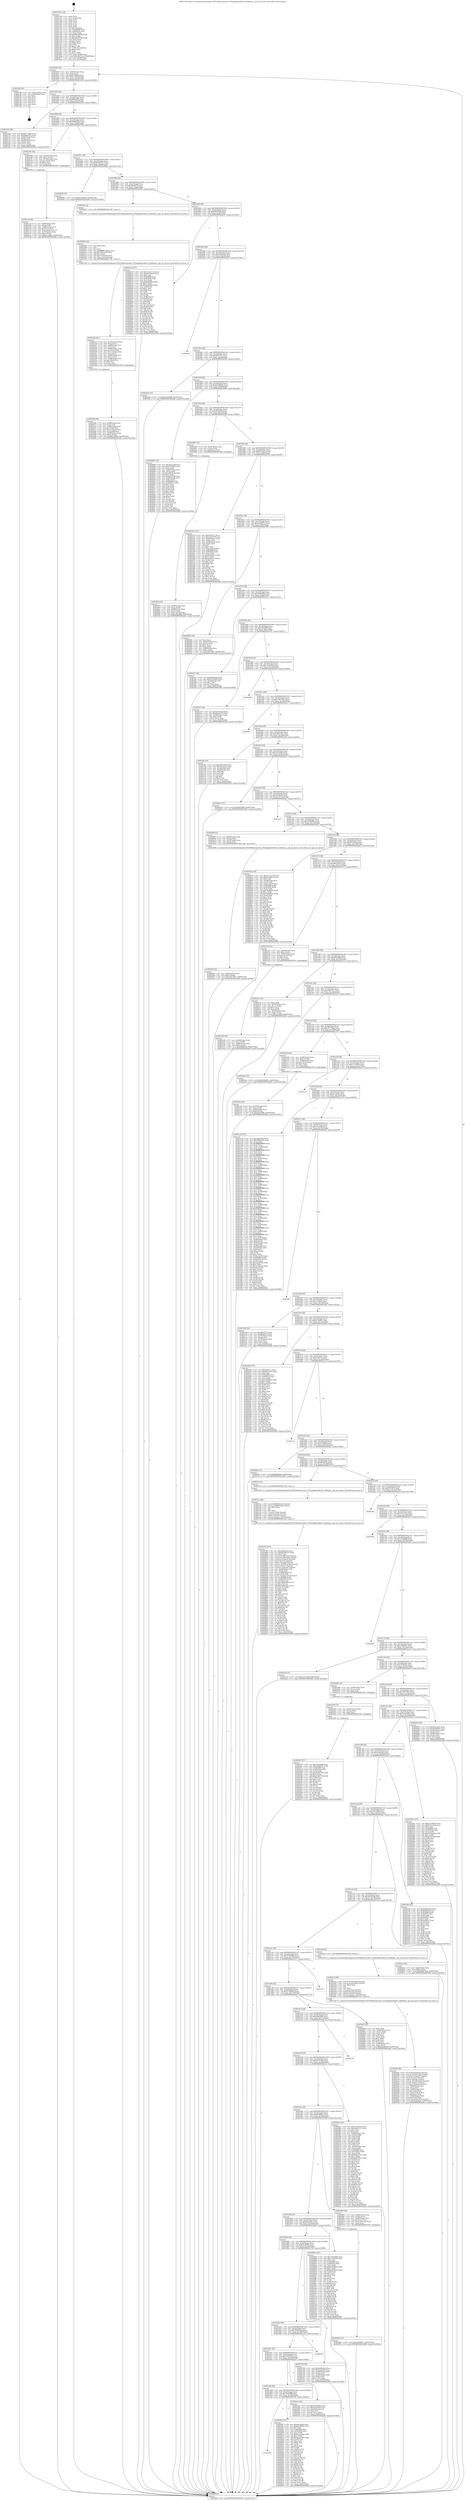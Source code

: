 digraph "0x4017b0" {
  label = "0x4017b0 (/mnt/c/Users/mathe/Desktop/tcc/POCII/binaries/extr_FFmpeglibavfiltervf_deflicker.c_get_am_factor_Final-ollvm.out::main(0))"
  labelloc = "t"
  node[shape=record]

  Entry [label="",width=0.3,height=0.3,shape=circle,fillcolor=black,style=filled]
  "0x401824" [label="{
     0x401824 [32]\l
     | [instrs]\l
     &nbsp;&nbsp;0x401824 \<+6\>: mov -0xb0(%rbp),%eax\l
     &nbsp;&nbsp;0x40182a \<+2\>: mov %eax,%ecx\l
     &nbsp;&nbsp;0x40182c \<+6\>: sub $0x8158dfaa,%ecx\l
     &nbsp;&nbsp;0x401832 \<+6\>: mov %eax,-0xc4(%rbp)\l
     &nbsp;&nbsp;0x401838 \<+6\>: mov %ecx,-0xc8(%rbp)\l
     &nbsp;&nbsp;0x40183e \<+6\>: je 0000000000402c48 \<main+0x1498\>\l
  }"]
  "0x402c48" [label="{
     0x402c48 [18]\l
     | [instrs]\l
     &nbsp;&nbsp;0x402c48 \<+3\>: mov -0x2c(%rbp),%eax\l
     &nbsp;&nbsp;0x402c4b \<+4\>: lea -0x28(%rbp),%rsp\l
     &nbsp;&nbsp;0x402c4f \<+1\>: pop %rbx\l
     &nbsp;&nbsp;0x402c50 \<+2\>: pop %r12\l
     &nbsp;&nbsp;0x402c52 \<+2\>: pop %r13\l
     &nbsp;&nbsp;0x402c54 \<+2\>: pop %r14\l
     &nbsp;&nbsp;0x402c56 \<+2\>: pop %r15\l
     &nbsp;&nbsp;0x402c58 \<+1\>: pop %rbp\l
     &nbsp;&nbsp;0x402c59 \<+1\>: ret\l
  }"]
  "0x401844" [label="{
     0x401844 [28]\l
     | [instrs]\l
     &nbsp;&nbsp;0x401844 \<+5\>: jmp 0000000000401849 \<main+0x99\>\l
     &nbsp;&nbsp;0x401849 \<+6\>: mov -0xc4(%rbp),%eax\l
     &nbsp;&nbsp;0x40184f \<+5\>: sub $0x868ba5f4,%eax\l
     &nbsp;&nbsp;0x401854 \<+6\>: mov %eax,-0xcc(%rbp)\l
     &nbsp;&nbsp;0x40185a \<+6\>: je 000000000040216b \<main+0x9bb\>\l
  }"]
  Exit [label="",width=0.3,height=0.3,shape=circle,fillcolor=black,style=filled,peripheries=2]
  "0x40216b" [label="{
     0x40216b [39]\l
     | [instrs]\l
     &nbsp;&nbsp;0x40216b \<+5\>: mov $0xe6777dad,%eax\l
     &nbsp;&nbsp;0x402170 \<+5\>: mov $0x899d5533,%ecx\l
     &nbsp;&nbsp;0x402175 \<+4\>: mov -0x80(%rbp),%rdx\l
     &nbsp;&nbsp;0x402179 \<+2\>: mov (%rdx),%esi\l
     &nbsp;&nbsp;0x40217b \<+7\>: mov -0x90(%rbp),%rdx\l
     &nbsp;&nbsp;0x402182 \<+2\>: cmp (%rdx),%esi\l
     &nbsp;&nbsp;0x402184 \<+3\>: cmovl %ecx,%eax\l
     &nbsp;&nbsp;0x402187 \<+6\>: mov %eax,-0xb0(%rbp)\l
     &nbsp;&nbsp;0x40218d \<+5\>: jmp 0000000000402dfd \<main+0x164d\>\l
  }"]
  "0x401860" [label="{
     0x401860 [28]\l
     | [instrs]\l
     &nbsp;&nbsp;0x401860 \<+5\>: jmp 0000000000401865 \<main+0xb5\>\l
     &nbsp;&nbsp;0x401865 \<+6\>: mov -0xc4(%rbp),%eax\l
     &nbsp;&nbsp;0x40186b \<+5\>: sub $0x899d5533,%eax\l
     &nbsp;&nbsp;0x401870 \<+6\>: mov %eax,-0xd0(%rbp)\l
     &nbsp;&nbsp;0x401876 \<+6\>: je 0000000000402192 \<main+0x9e2\>\l
  }"]
  "0x402a67" [label="{
     0x402a67 [97]\l
     | [instrs]\l
     &nbsp;&nbsp;0x402a67 \<+5\>: mov $0x12b4dbf6,%ecx\l
     &nbsp;&nbsp;0x402a6c \<+5\>: mov $0x13f0de37,%edx\l
     &nbsp;&nbsp;0x402a71 \<+7\>: mov 0x405068,%esi\l
     &nbsp;&nbsp;0x402a78 \<+8\>: mov 0x405054,%r8d\l
     &nbsp;&nbsp;0x402a80 \<+3\>: mov %esi,%r9d\l
     &nbsp;&nbsp;0x402a83 \<+7\>: sub $0xa01b0750,%r9d\l
     &nbsp;&nbsp;0x402a8a \<+4\>: sub $0x1,%r9d\l
     &nbsp;&nbsp;0x402a8e \<+7\>: add $0xa01b0750,%r9d\l
     &nbsp;&nbsp;0x402a95 \<+4\>: imul %r9d,%esi\l
     &nbsp;&nbsp;0x402a99 \<+3\>: and $0x1,%esi\l
     &nbsp;&nbsp;0x402a9c \<+3\>: cmp $0x0,%esi\l
     &nbsp;&nbsp;0x402a9f \<+4\>: sete %r10b\l
     &nbsp;&nbsp;0x402aa3 \<+4\>: cmp $0xa,%r8d\l
     &nbsp;&nbsp;0x402aa7 \<+4\>: setl %r11b\l
     &nbsp;&nbsp;0x402aab \<+3\>: mov %r10b,%bl\l
     &nbsp;&nbsp;0x402aae \<+3\>: and %r11b,%bl\l
     &nbsp;&nbsp;0x402ab1 \<+3\>: xor %r11b,%r10b\l
     &nbsp;&nbsp;0x402ab4 \<+3\>: or %r10b,%bl\l
     &nbsp;&nbsp;0x402ab7 \<+3\>: test $0x1,%bl\l
     &nbsp;&nbsp;0x402aba \<+3\>: cmovne %edx,%ecx\l
     &nbsp;&nbsp;0x402abd \<+6\>: mov %ecx,-0xb0(%rbp)\l
     &nbsp;&nbsp;0x402ac3 \<+5\>: jmp 0000000000402dfd \<main+0x164d\>\l
  }"]
  "0x402192" [label="{
     0x402192 [29]\l
     | [instrs]\l
     &nbsp;&nbsp;0x402192 \<+4\>: mov -0x78(%rbp),%rax\l
     &nbsp;&nbsp;0x402196 \<+6\>: movl $0x1,(%rax)\l
     &nbsp;&nbsp;0x40219c \<+4\>: mov -0x78(%rbp),%rax\l
     &nbsp;&nbsp;0x4021a0 \<+3\>: movslq (%rax),%rax\l
     &nbsp;&nbsp;0x4021a3 \<+4\>: shl $0x4,%rax\l
     &nbsp;&nbsp;0x4021a7 \<+3\>: mov %rax,%rdi\l
     &nbsp;&nbsp;0x4021aa \<+5\>: call 0000000000401050 \<malloc@plt\>\l
     | [calls]\l
     &nbsp;&nbsp;0x401050 \{1\} (unknown)\l
  }"]
  "0x40187c" [label="{
     0x40187c [28]\l
     | [instrs]\l
     &nbsp;&nbsp;0x40187c \<+5\>: jmp 0000000000401881 \<main+0xd1\>\l
     &nbsp;&nbsp;0x401881 \<+6\>: mov -0xc4(%rbp),%eax\l
     &nbsp;&nbsp;0x401887 \<+5\>: sub $0x8a78d737,%eax\l
     &nbsp;&nbsp;0x40188c \<+6\>: mov %eax,-0xd4(%rbp)\l
     &nbsp;&nbsp;0x401892 \<+6\>: je 00000000004028d6 \<main+0x1126\>\l
  }"]
  "0x402a58" [label="{
     0x402a58 [15]\l
     | [instrs]\l
     &nbsp;&nbsp;0x402a58 \<+4\>: mov -0x50(%rbp),%rax\l
     &nbsp;&nbsp;0x402a5c \<+3\>: mov (%rax),%rax\l
     &nbsp;&nbsp;0x402a5f \<+3\>: mov %rax,%rdi\l
     &nbsp;&nbsp;0x402a62 \<+5\>: call 0000000000401030 \<free@plt\>\l
     | [calls]\l
     &nbsp;&nbsp;0x401030 \{1\} (unknown)\l
  }"]
  "0x4028d6" [label="{
     0x4028d6 [15]\l
     | [instrs]\l
     &nbsp;&nbsp;0x4028d6 \<+10\>: movl $0x475fbd0d,-0xb0(%rbp)\l
     &nbsp;&nbsp;0x4028e0 \<+5\>: jmp 0000000000402dfd \<main+0x164d\>\l
  }"]
  "0x401898" [label="{
     0x401898 [28]\l
     | [instrs]\l
     &nbsp;&nbsp;0x401898 \<+5\>: jmp 000000000040189d \<main+0xed\>\l
     &nbsp;&nbsp;0x40189d \<+6\>: mov -0xc4(%rbp),%eax\l
     &nbsp;&nbsp;0x4018a3 \<+5\>: sub $0x8feb027f,%eax\l
     &nbsp;&nbsp;0x4018a8 \<+6\>: mov %eax,-0xd8(%rbp)\l
     &nbsp;&nbsp;0x4018ae \<+6\>: je 0000000000402201 \<main+0xa51\>\l
  }"]
  "0x402982" [label="{
     0x402982 [15]\l
     | [instrs]\l
     &nbsp;&nbsp;0x402982 \<+10\>: movl $0xbe49d97a,-0xb0(%rbp)\l
     &nbsp;&nbsp;0x40298c \<+5\>: jmp 0000000000402dfd \<main+0x164d\>\l
  }"]
  "0x402201" [label="{
     0x402201 [5]\l
     | [instrs]\l
     &nbsp;&nbsp;0x402201 \<+5\>: call 0000000000401160 \<next_i\>\l
     | [calls]\l
     &nbsp;&nbsp;0x401160 \{1\} (/mnt/c/Users/mathe/Desktop/tcc/POCII/binaries/extr_FFmpeglibavfiltervf_deflicker.c_get_am_factor_Final-ollvm.out::next_i)\l
  }"]
  "0x4018b4" [label="{
     0x4018b4 [28]\l
     | [instrs]\l
     &nbsp;&nbsp;0x4018b4 \<+5\>: jmp 00000000004018b9 \<main+0x109\>\l
     &nbsp;&nbsp;0x4018b9 \<+6\>: mov -0xc4(%rbp),%eax\l
     &nbsp;&nbsp;0x4018bf \<+5\>: sub $0x9dd37da8,%eax\l
     &nbsp;&nbsp;0x4018c4 \<+6\>: mov %eax,-0xdc(%rbp)\l
     &nbsp;&nbsp;0x4018ca \<+6\>: je 0000000000402b16 \<main+0x1366\>\l
  }"]
  "0x402925" [label="{
     0x402925 [25]\l
     | [instrs]\l
     &nbsp;&nbsp;0x402925 \<+4\>: mov -0x40(%rbp),%rax\l
     &nbsp;&nbsp;0x402929 \<+6\>: movl $0x0,(%rax)\l
     &nbsp;&nbsp;0x40292f \<+10\>: movl $0x1f4770b7,-0xb0(%rbp)\l
     &nbsp;&nbsp;0x402939 \<+5\>: jmp 0000000000402dfd \<main+0x164d\>\l
  }"]
  "0x402b16" [label="{
     0x402b16 [147]\l
     | [instrs]\l
     &nbsp;&nbsp;0x402b16 \<+5\>: mov $0x127a111d,%eax\l
     &nbsp;&nbsp;0x402b1b \<+5\>: mov $0xd9723ee0,%ecx\l
     &nbsp;&nbsp;0x402b20 \<+2\>: mov $0x1,%dl\l
     &nbsp;&nbsp;0x402b22 \<+7\>: mov 0x405068,%esi\l
     &nbsp;&nbsp;0x402b29 \<+7\>: mov 0x405054,%edi\l
     &nbsp;&nbsp;0x402b30 \<+3\>: mov %esi,%r8d\l
     &nbsp;&nbsp;0x402b33 \<+7\>: sub $0xdcf426bf,%r8d\l
     &nbsp;&nbsp;0x402b3a \<+4\>: sub $0x1,%r8d\l
     &nbsp;&nbsp;0x402b3e \<+7\>: add $0xdcf426bf,%r8d\l
     &nbsp;&nbsp;0x402b45 \<+4\>: imul %r8d,%esi\l
     &nbsp;&nbsp;0x402b49 \<+3\>: and $0x1,%esi\l
     &nbsp;&nbsp;0x402b4c \<+3\>: cmp $0x0,%esi\l
     &nbsp;&nbsp;0x402b4f \<+4\>: sete %r9b\l
     &nbsp;&nbsp;0x402b53 \<+3\>: cmp $0xa,%edi\l
     &nbsp;&nbsp;0x402b56 \<+4\>: setl %r10b\l
     &nbsp;&nbsp;0x402b5a \<+3\>: mov %r9b,%r11b\l
     &nbsp;&nbsp;0x402b5d \<+4\>: xor $0xff,%r11b\l
     &nbsp;&nbsp;0x402b61 \<+3\>: mov %r10b,%bl\l
     &nbsp;&nbsp;0x402b64 \<+3\>: xor $0xff,%bl\l
     &nbsp;&nbsp;0x402b67 \<+3\>: xor $0x1,%dl\l
     &nbsp;&nbsp;0x402b6a \<+3\>: mov %r11b,%r14b\l
     &nbsp;&nbsp;0x402b6d \<+4\>: and $0xff,%r14b\l
     &nbsp;&nbsp;0x402b71 \<+3\>: and %dl,%r9b\l
     &nbsp;&nbsp;0x402b74 \<+3\>: mov %bl,%r15b\l
     &nbsp;&nbsp;0x402b77 \<+4\>: and $0xff,%r15b\l
     &nbsp;&nbsp;0x402b7b \<+3\>: and %dl,%r10b\l
     &nbsp;&nbsp;0x402b7e \<+3\>: or %r9b,%r14b\l
     &nbsp;&nbsp;0x402b81 \<+3\>: or %r10b,%r15b\l
     &nbsp;&nbsp;0x402b84 \<+3\>: xor %r15b,%r14b\l
     &nbsp;&nbsp;0x402b87 \<+3\>: or %bl,%r11b\l
     &nbsp;&nbsp;0x402b8a \<+4\>: xor $0xff,%r11b\l
     &nbsp;&nbsp;0x402b8e \<+3\>: or $0x1,%dl\l
     &nbsp;&nbsp;0x402b91 \<+3\>: and %dl,%r11b\l
     &nbsp;&nbsp;0x402b94 \<+3\>: or %r11b,%r14b\l
     &nbsp;&nbsp;0x402b97 \<+4\>: test $0x1,%r14b\l
     &nbsp;&nbsp;0x402b9b \<+3\>: cmovne %ecx,%eax\l
     &nbsp;&nbsp;0x402b9e \<+6\>: mov %eax,-0xb0(%rbp)\l
     &nbsp;&nbsp;0x402ba4 \<+5\>: jmp 0000000000402dfd \<main+0x164d\>\l
  }"]
  "0x4018d0" [label="{
     0x4018d0 [28]\l
     | [instrs]\l
     &nbsp;&nbsp;0x4018d0 \<+5\>: jmp 00000000004018d5 \<main+0x125\>\l
     &nbsp;&nbsp;0x4018d5 \<+6\>: mov -0xc4(%rbp),%eax\l
     &nbsp;&nbsp;0x4018db \<+5\>: sub $0xa58e5e16,%eax\l
     &nbsp;&nbsp;0x4018e0 \<+6\>: mov %eax,-0xe0(%rbp)\l
     &nbsp;&nbsp;0x4018e6 \<+6\>: je 0000000000402d31 \<main+0x1581\>\l
  }"]
  "0x4027fb" [label="{
     0x4027fb [219]\l
     | [instrs]\l
     &nbsp;&nbsp;0x4027fb \<+5\>: mov $0xa58e5e16,%ecx\l
     &nbsp;&nbsp;0x402800 \<+5\>: mov $0x8a78d737,%edx\l
     &nbsp;&nbsp;0x402805 \<+3\>: mov $0x1,%sil\l
     &nbsp;&nbsp;0x402808 \<+8\>: movsd 0x7f8(%rip),%xmm1\l
     &nbsp;&nbsp;0x402810 \<+8\>: movsd 0x7f8(%rip),%xmm2\l
     &nbsp;&nbsp;0x402818 \<+4\>: cvtss2sd %xmm0,%xmm0\l
     &nbsp;&nbsp;0x40281c \<+4\>: divsd %xmm2,%xmm0\l
     &nbsp;&nbsp;0x402820 \<+4\>: addsd %xmm0,%xmm1\l
     &nbsp;&nbsp;0x402824 \<+8\>: movsd -0x1b0(%rbp),%xmm0\l
     &nbsp;&nbsp;0x40282c \<+4\>: mulsd %xmm1,%xmm0\l
     &nbsp;&nbsp;0x402830 \<+4\>: cvtsd2ss %xmm0,%xmm0\l
     &nbsp;&nbsp;0x402834 \<+4\>: mov -0x50(%rbp),%rdi\l
     &nbsp;&nbsp;0x402838 \<+3\>: mov (%rdi),%rdi\l
     &nbsp;&nbsp;0x40283b \<+4\>: mov -0x48(%rbp),%r8\l
     &nbsp;&nbsp;0x40283f \<+3\>: movslq (%r8),%r8\l
     &nbsp;&nbsp;0x402842 \<+6\>: movss %xmm0,(%rdi,%r8,4)\l
     &nbsp;&nbsp;0x402848 \<+8\>: mov 0x405068,%r9d\l
     &nbsp;&nbsp;0x402850 \<+8\>: mov 0x405054,%r10d\l
     &nbsp;&nbsp;0x402858 \<+3\>: mov %r9d,%r11d\l
     &nbsp;&nbsp;0x40285b \<+7\>: sub $0x198fe385,%r11d\l
     &nbsp;&nbsp;0x402862 \<+4\>: sub $0x1,%r11d\l
     &nbsp;&nbsp;0x402866 \<+7\>: add $0x198fe385,%r11d\l
     &nbsp;&nbsp;0x40286d \<+4\>: imul %r11d,%r9d\l
     &nbsp;&nbsp;0x402871 \<+4\>: and $0x1,%r9d\l
     &nbsp;&nbsp;0x402875 \<+4\>: cmp $0x0,%r9d\l
     &nbsp;&nbsp;0x402879 \<+3\>: sete %bl\l
     &nbsp;&nbsp;0x40287c \<+4\>: cmp $0xa,%r10d\l
     &nbsp;&nbsp;0x402880 \<+4\>: setl %r14b\l
     &nbsp;&nbsp;0x402884 \<+3\>: mov %bl,%r15b\l
     &nbsp;&nbsp;0x402887 \<+4\>: xor $0xff,%r15b\l
     &nbsp;&nbsp;0x40288b \<+3\>: mov %r14b,%r12b\l
     &nbsp;&nbsp;0x40288e \<+4\>: xor $0xff,%r12b\l
     &nbsp;&nbsp;0x402892 \<+4\>: xor $0x1,%sil\l
     &nbsp;&nbsp;0x402896 \<+3\>: mov %r15b,%r13b\l
     &nbsp;&nbsp;0x402899 \<+4\>: and $0xff,%r13b\l
     &nbsp;&nbsp;0x40289d \<+3\>: and %sil,%bl\l
     &nbsp;&nbsp;0x4028a0 \<+3\>: mov %r12b,%dil\l
     &nbsp;&nbsp;0x4028a3 \<+4\>: and $0xff,%dil\l
     &nbsp;&nbsp;0x4028a7 \<+3\>: and %sil,%r14b\l
     &nbsp;&nbsp;0x4028aa \<+3\>: or %bl,%r13b\l
     &nbsp;&nbsp;0x4028ad \<+3\>: or %r14b,%dil\l
     &nbsp;&nbsp;0x4028b0 \<+3\>: xor %dil,%r13b\l
     &nbsp;&nbsp;0x4028b3 \<+3\>: or %r12b,%r15b\l
     &nbsp;&nbsp;0x4028b6 \<+4\>: xor $0xff,%r15b\l
     &nbsp;&nbsp;0x4028ba \<+4\>: or $0x1,%sil\l
     &nbsp;&nbsp;0x4028be \<+3\>: and %sil,%r15b\l
     &nbsp;&nbsp;0x4028c1 \<+3\>: or %r15b,%r13b\l
     &nbsp;&nbsp;0x4028c4 \<+4\>: test $0x1,%r13b\l
     &nbsp;&nbsp;0x4028c8 \<+3\>: cmovne %edx,%ecx\l
     &nbsp;&nbsp;0x4028cb \<+6\>: mov %ecx,-0xb0(%rbp)\l
     &nbsp;&nbsp;0x4028d1 \<+5\>: jmp 0000000000402dfd \<main+0x164d\>\l
  }"]
  "0x402d31" [label="{
     0x402d31\l
  }", style=dashed]
  "0x4018ec" [label="{
     0x4018ec [28]\l
     | [instrs]\l
     &nbsp;&nbsp;0x4018ec \<+5\>: jmp 00000000004018f1 \<main+0x141\>\l
     &nbsp;&nbsp;0x4018f1 \<+6\>: mov -0xc4(%rbp),%eax\l
     &nbsp;&nbsp;0x4018f7 \<+5\>: sub $0xaff37d71,%eax\l
     &nbsp;&nbsp;0x4018fc \<+6\>: mov %eax,-0xe4(%rbp)\l
     &nbsp;&nbsp;0x401902 \<+6\>: je 00000000004025e6 \<main+0xe36\>\l
  }"]
  "0x4027ca" [label="{
     0x4027ca [49]\l
     | [instrs]\l
     &nbsp;&nbsp;0x4027ca \<+8\>: movsd 0x846(%rip),%xmm0\l
     &nbsp;&nbsp;0x4027d2 \<+8\>: movsd 0x846(%rip),%xmm1\l
     &nbsp;&nbsp;0x4027da \<+5\>: mov $0x2,%ecx\l
     &nbsp;&nbsp;0x4027df \<+1\>: cltd\l
     &nbsp;&nbsp;0x4027e0 \<+2\>: idiv %ecx\l
     &nbsp;&nbsp;0x4027e2 \<+4\>: cvtsi2sd %edx,%xmm2\l
     &nbsp;&nbsp;0x4027e6 \<+4\>: mulsd %xmm2,%xmm1\l
     &nbsp;&nbsp;0x4027ea \<+4\>: addsd %xmm0,%xmm1\l
     &nbsp;&nbsp;0x4027ee \<+8\>: movsd %xmm1,-0x1b0(%rbp)\l
     &nbsp;&nbsp;0x4027f6 \<+5\>: call 00000000004011a0 \<next_f\>\l
     | [calls]\l
     &nbsp;&nbsp;0x4011a0 \{1\} (/mnt/c/Users/mathe/Desktop/tcc/POCII/binaries/extr_FFmpeglibavfiltervf_deflicker.c_get_am_factor_Final-ollvm.out::next_f)\l
  }"]
  "0x4025e6" [label="{
     0x4025e6 [15]\l
     | [instrs]\l
     &nbsp;&nbsp;0x4025e6 \<+10\>: movl $0x7bd29ff8,-0xb0(%rbp)\l
     &nbsp;&nbsp;0x4025f0 \<+5\>: jmp 0000000000402dfd \<main+0x164d\>\l
  }"]
  "0x401908" [label="{
     0x401908 [28]\l
     | [instrs]\l
     &nbsp;&nbsp;0x401908 \<+5\>: jmp 000000000040190d \<main+0x15d\>\l
     &nbsp;&nbsp;0x40190d \<+6\>: mov -0xc4(%rbp),%eax\l
     &nbsp;&nbsp;0x401913 \<+5\>: sub $0xb4199b42,%eax\l
     &nbsp;&nbsp;0x401918 \<+6\>: mov %eax,-0xe8(%rbp)\l
     &nbsp;&nbsp;0x40191e \<+6\>: je 0000000000402688 \<main+0xed8\>\l
  }"]
  "0x402726" [label="{
     0x402726 [32]\l
     | [instrs]\l
     &nbsp;&nbsp;0x402726 \<+4\>: mov -0x50(%rbp),%rdi\l
     &nbsp;&nbsp;0x40272a \<+3\>: mov %rax,(%rdi)\l
     &nbsp;&nbsp;0x40272d \<+4\>: mov -0x48(%rbp),%rax\l
     &nbsp;&nbsp;0x402731 \<+6\>: movl $0x0,(%rax)\l
     &nbsp;&nbsp;0x402737 \<+10\>: movl $0x6dea959b,-0xb0(%rbp)\l
     &nbsp;&nbsp;0x402741 \<+5\>: jmp 0000000000402dfd \<main+0x164d\>\l
  }"]
  "0x402688" [label="{
     0x402688 [114]\l
     | [instrs]\l
     &nbsp;&nbsp;0x402688 \<+5\>: mov $0xebceeedf,%eax\l
     &nbsp;&nbsp;0x40268d \<+5\>: mov $0x3159f83,%ecx\l
     &nbsp;&nbsp;0x402692 \<+2\>: xor %edx,%edx\l
     &nbsp;&nbsp;0x402694 \<+4\>: mov -0x80(%rbp),%rsi\l
     &nbsp;&nbsp;0x402698 \<+2\>: mov (%rsi),%edi\l
     &nbsp;&nbsp;0x40269a \<+6\>: add $0x2fd7dcdb,%edi\l
     &nbsp;&nbsp;0x4026a0 \<+3\>: add $0x1,%edi\l
     &nbsp;&nbsp;0x4026a3 \<+6\>: sub $0x2fd7dcdb,%edi\l
     &nbsp;&nbsp;0x4026a9 \<+4\>: mov -0x80(%rbp),%rsi\l
     &nbsp;&nbsp;0x4026ad \<+2\>: mov %edi,(%rsi)\l
     &nbsp;&nbsp;0x4026af \<+7\>: mov 0x405068,%edi\l
     &nbsp;&nbsp;0x4026b6 \<+8\>: mov 0x405054,%r8d\l
     &nbsp;&nbsp;0x4026be \<+3\>: sub $0x1,%edx\l
     &nbsp;&nbsp;0x4026c1 \<+3\>: mov %edi,%r9d\l
     &nbsp;&nbsp;0x4026c4 \<+3\>: add %edx,%r9d\l
     &nbsp;&nbsp;0x4026c7 \<+4\>: imul %r9d,%edi\l
     &nbsp;&nbsp;0x4026cb \<+3\>: and $0x1,%edi\l
     &nbsp;&nbsp;0x4026ce \<+3\>: cmp $0x0,%edi\l
     &nbsp;&nbsp;0x4026d1 \<+4\>: sete %r10b\l
     &nbsp;&nbsp;0x4026d5 \<+4\>: cmp $0xa,%r8d\l
     &nbsp;&nbsp;0x4026d9 \<+4\>: setl %r11b\l
     &nbsp;&nbsp;0x4026dd \<+3\>: mov %r10b,%bl\l
     &nbsp;&nbsp;0x4026e0 \<+3\>: and %r11b,%bl\l
     &nbsp;&nbsp;0x4026e3 \<+3\>: xor %r11b,%r10b\l
     &nbsp;&nbsp;0x4026e6 \<+3\>: or %r10b,%bl\l
     &nbsp;&nbsp;0x4026e9 \<+3\>: test $0x1,%bl\l
     &nbsp;&nbsp;0x4026ec \<+3\>: cmovne %ecx,%eax\l
     &nbsp;&nbsp;0x4026ef \<+6\>: mov %eax,-0xb0(%rbp)\l
     &nbsp;&nbsp;0x4026f5 \<+5\>: jmp 0000000000402dfd \<main+0x164d\>\l
  }"]
  "0x401924" [label="{
     0x401924 [28]\l
     | [instrs]\l
     &nbsp;&nbsp;0x401924 \<+5\>: jmp 0000000000401929 \<main+0x179\>\l
     &nbsp;&nbsp;0x401929 \<+6\>: mov -0xc4(%rbp),%eax\l
     &nbsp;&nbsp;0x40192f \<+5\>: sub $0xb4f52a84,%eax\l
     &nbsp;&nbsp;0x401934 \<+6\>: mov %eax,-0xec(%rbp)\l
     &nbsp;&nbsp;0x40193a \<+6\>: je 00000000004020d0 \<main+0x920\>\l
  }"]
  "0x401df4" [label="{
     0x401df4\l
  }", style=dashed]
  "0x4020d0" [label="{
     0x4020d0 [19]\l
     | [instrs]\l
     &nbsp;&nbsp;0x4020d0 \<+7\>: mov -0xa0(%rbp),%rax\l
     &nbsp;&nbsp;0x4020d7 \<+3\>: mov (%rax),%rax\l
     &nbsp;&nbsp;0x4020da \<+4\>: mov 0x8(%rax),%rdi\l
     &nbsp;&nbsp;0x4020de \<+5\>: call 0000000000401060 \<atoi@plt\>\l
     | [calls]\l
     &nbsp;&nbsp;0x401060 \{1\} (unknown)\l
  }"]
  "0x401940" [label="{
     0x401940 [28]\l
     | [instrs]\l
     &nbsp;&nbsp;0x401940 \<+5\>: jmp 0000000000401945 \<main+0x195\>\l
     &nbsp;&nbsp;0x401945 \<+6\>: mov -0xc4(%rbp),%eax\l
     &nbsp;&nbsp;0x40194b \<+5\>: sub $0xb831221e,%eax\l
     &nbsp;&nbsp;0x401950 \<+6\>: mov %eax,-0xf0(%rbp)\l
     &nbsp;&nbsp;0x401956 \<+6\>: je 0000000000402330 \<main+0xb80\>\l
  }"]
  "0x4025f5" [label="{
     0x4025f5 [147]\l
     | [instrs]\l
     &nbsp;&nbsp;0x4025f5 \<+5\>: mov $0xebceeedf,%eax\l
     &nbsp;&nbsp;0x4025fa \<+5\>: mov $0xb4199b42,%ecx\l
     &nbsp;&nbsp;0x4025ff \<+2\>: mov $0x1,%dl\l
     &nbsp;&nbsp;0x402601 \<+7\>: mov 0x405068,%esi\l
     &nbsp;&nbsp;0x402608 \<+7\>: mov 0x405054,%edi\l
     &nbsp;&nbsp;0x40260f \<+3\>: mov %esi,%r8d\l
     &nbsp;&nbsp;0x402612 \<+7\>: sub $0x8caea36d,%r8d\l
     &nbsp;&nbsp;0x402619 \<+4\>: sub $0x1,%r8d\l
     &nbsp;&nbsp;0x40261d \<+7\>: add $0x8caea36d,%r8d\l
     &nbsp;&nbsp;0x402624 \<+4\>: imul %r8d,%esi\l
     &nbsp;&nbsp;0x402628 \<+3\>: and $0x1,%esi\l
     &nbsp;&nbsp;0x40262b \<+3\>: cmp $0x0,%esi\l
     &nbsp;&nbsp;0x40262e \<+4\>: sete %r9b\l
     &nbsp;&nbsp;0x402632 \<+3\>: cmp $0xa,%edi\l
     &nbsp;&nbsp;0x402635 \<+4\>: setl %r10b\l
     &nbsp;&nbsp;0x402639 \<+3\>: mov %r9b,%r11b\l
     &nbsp;&nbsp;0x40263c \<+4\>: xor $0xff,%r11b\l
     &nbsp;&nbsp;0x402640 \<+3\>: mov %r10b,%bl\l
     &nbsp;&nbsp;0x402643 \<+3\>: xor $0xff,%bl\l
     &nbsp;&nbsp;0x402646 \<+3\>: xor $0x1,%dl\l
     &nbsp;&nbsp;0x402649 \<+3\>: mov %r11b,%r14b\l
     &nbsp;&nbsp;0x40264c \<+4\>: and $0xff,%r14b\l
     &nbsp;&nbsp;0x402650 \<+3\>: and %dl,%r9b\l
     &nbsp;&nbsp;0x402653 \<+3\>: mov %bl,%r15b\l
     &nbsp;&nbsp;0x402656 \<+4\>: and $0xff,%r15b\l
     &nbsp;&nbsp;0x40265a \<+3\>: and %dl,%r10b\l
     &nbsp;&nbsp;0x40265d \<+3\>: or %r9b,%r14b\l
     &nbsp;&nbsp;0x402660 \<+3\>: or %r10b,%r15b\l
     &nbsp;&nbsp;0x402663 \<+3\>: xor %r15b,%r14b\l
     &nbsp;&nbsp;0x402666 \<+3\>: or %bl,%r11b\l
     &nbsp;&nbsp;0x402669 \<+4\>: xor $0xff,%r11b\l
     &nbsp;&nbsp;0x40266d \<+3\>: or $0x1,%dl\l
     &nbsp;&nbsp;0x402670 \<+3\>: and %dl,%r11b\l
     &nbsp;&nbsp;0x402673 \<+3\>: or %r11b,%r14b\l
     &nbsp;&nbsp;0x402676 \<+4\>: test $0x1,%r14b\l
     &nbsp;&nbsp;0x40267a \<+3\>: cmovne %ecx,%eax\l
     &nbsp;&nbsp;0x40267d \<+6\>: mov %eax,-0xb0(%rbp)\l
     &nbsp;&nbsp;0x402683 \<+5\>: jmp 0000000000402dfd \<main+0x164d\>\l
  }"]
  "0x402330" [label="{
     0x402330 [122]\l
     | [instrs]\l
     &nbsp;&nbsp;0x402330 \<+5\>: mov $0x2c9671c,%eax\l
     &nbsp;&nbsp;0x402335 \<+5\>: mov $0x7af25078,%ecx\l
     &nbsp;&nbsp;0x40233a \<+4\>: mov -0x60(%rbp),%rdx\l
     &nbsp;&nbsp;0x40233e \<+2\>: mov (%rdx),%esi\l
     &nbsp;&nbsp;0x402340 \<+4\>: mov -0x68(%rbp),%rdx\l
     &nbsp;&nbsp;0x402344 \<+2\>: cmp (%rdx),%esi\l
     &nbsp;&nbsp;0x402346 \<+4\>: setl %dil\l
     &nbsp;&nbsp;0x40234a \<+4\>: and $0x1,%dil\l
     &nbsp;&nbsp;0x40234e \<+4\>: mov %dil,-0x2d(%rbp)\l
     &nbsp;&nbsp;0x402352 \<+7\>: mov 0x405068,%esi\l
     &nbsp;&nbsp;0x402359 \<+8\>: mov 0x405054,%r8d\l
     &nbsp;&nbsp;0x402361 \<+3\>: mov %esi,%r9d\l
     &nbsp;&nbsp;0x402364 \<+7\>: sub $0x8c030cc3,%r9d\l
     &nbsp;&nbsp;0x40236b \<+4\>: sub $0x1,%r9d\l
     &nbsp;&nbsp;0x40236f \<+7\>: add $0x8c030cc3,%r9d\l
     &nbsp;&nbsp;0x402376 \<+4\>: imul %r9d,%esi\l
     &nbsp;&nbsp;0x40237a \<+3\>: and $0x1,%esi\l
     &nbsp;&nbsp;0x40237d \<+3\>: cmp $0x0,%esi\l
     &nbsp;&nbsp;0x402380 \<+4\>: sete %dil\l
     &nbsp;&nbsp;0x402384 \<+4\>: cmp $0xa,%r8d\l
     &nbsp;&nbsp;0x402388 \<+4\>: setl %r10b\l
     &nbsp;&nbsp;0x40238c \<+3\>: mov %dil,%r11b\l
     &nbsp;&nbsp;0x40238f \<+3\>: and %r10b,%r11b\l
     &nbsp;&nbsp;0x402392 \<+3\>: xor %r10b,%dil\l
     &nbsp;&nbsp;0x402395 \<+3\>: or %dil,%r11b\l
     &nbsp;&nbsp;0x402398 \<+4\>: test $0x1,%r11b\l
     &nbsp;&nbsp;0x40239c \<+3\>: cmovne %ecx,%eax\l
     &nbsp;&nbsp;0x40239f \<+6\>: mov %eax,-0xb0(%rbp)\l
     &nbsp;&nbsp;0x4023a5 \<+5\>: jmp 0000000000402dfd \<main+0x164d\>\l
  }"]
  "0x40195c" [label="{
     0x40195c [28]\l
     | [instrs]\l
     &nbsp;&nbsp;0x40195c \<+5\>: jmp 0000000000401961 \<main+0x1b1\>\l
     &nbsp;&nbsp;0x401961 \<+6\>: mov -0xc4(%rbp),%eax\l
     &nbsp;&nbsp;0x401967 \<+5\>: sub $0xbe49d97a,%eax\l
     &nbsp;&nbsp;0x40196c \<+6\>: mov %eax,-0xf4(%rbp)\l
     &nbsp;&nbsp;0x401972 \<+6\>: je 0000000000402991 \<main+0x11e1\>\l
  }"]
  "0x4023fe" [label="{
     0x4023fe [96]\l
     | [instrs]\l
     &nbsp;&nbsp;0x4023fe \<+8\>: movsd 0xc02(%rip),%xmm1\l
     &nbsp;&nbsp;0x402406 \<+8\>: movsd 0xc02(%rip),%xmm2\l
     &nbsp;&nbsp;0x40240e \<+4\>: cvtss2sd %xmm0,%xmm0\l
     &nbsp;&nbsp;0x402412 \<+4\>: divsd %xmm2,%xmm0\l
     &nbsp;&nbsp;0x402416 \<+4\>: addsd %xmm0,%xmm1\l
     &nbsp;&nbsp;0x40241a \<+8\>: movsd -0x1a8(%rbp),%xmm0\l
     &nbsp;&nbsp;0x402422 \<+4\>: mulsd %xmm1,%xmm0\l
     &nbsp;&nbsp;0x402426 \<+4\>: cvtsd2ss %xmm0,%xmm0\l
     &nbsp;&nbsp;0x40242a \<+7\>: mov -0x88(%rbp),%rsi\l
     &nbsp;&nbsp;0x402431 \<+3\>: mov (%rsi),%rsi\l
     &nbsp;&nbsp;0x402434 \<+4\>: mov -0x80(%rbp),%rdi\l
     &nbsp;&nbsp;0x402438 \<+3\>: movslq (%rdi),%rdi\l
     &nbsp;&nbsp;0x40243b \<+4\>: mov (%rsi,%rdi,8),%rsi\l
     &nbsp;&nbsp;0x40243f \<+4\>: mov 0x8(%rsi),%rsi\l
     &nbsp;&nbsp;0x402443 \<+4\>: mov -0x60(%rbp),%rdi\l
     &nbsp;&nbsp;0x402447 \<+3\>: movslq (%rdi),%rdi\l
     &nbsp;&nbsp;0x40244a \<+5\>: movss %xmm0,(%rsi,%rdi,4)\l
     &nbsp;&nbsp;0x40244f \<+10\>: movl $0x3a4a3d0c,-0xb0(%rbp)\l
     &nbsp;&nbsp;0x402459 \<+5\>: jmp 0000000000402dfd \<main+0x164d\>\l
  }"]
  "0x402991" [label="{
     0x402991 [34]\l
     | [instrs]\l
     &nbsp;&nbsp;0x402991 \<+2\>: xor %eax,%eax\l
     &nbsp;&nbsp;0x402993 \<+4\>: mov -0x40(%rbp),%rcx\l
     &nbsp;&nbsp;0x402997 \<+2\>: mov (%rcx),%edx\l
     &nbsp;&nbsp;0x402999 \<+3\>: sub $0x1,%eax\l
     &nbsp;&nbsp;0x40299c \<+2\>: sub %eax,%edx\l
     &nbsp;&nbsp;0x40299e \<+4\>: mov -0x40(%rbp),%rcx\l
     &nbsp;&nbsp;0x4029a2 \<+2\>: mov %edx,(%rcx)\l
     &nbsp;&nbsp;0x4029a4 \<+10\>: movl $0x1f4770b7,-0xb0(%rbp)\l
     &nbsp;&nbsp;0x4029ae \<+5\>: jmp 0000000000402dfd \<main+0x164d\>\l
  }"]
  "0x401978" [label="{
     0x401978 [28]\l
     | [instrs]\l
     &nbsp;&nbsp;0x401978 \<+5\>: jmp 000000000040197d \<main+0x1cd\>\l
     &nbsp;&nbsp;0x40197d \<+6\>: mov -0xc4(%rbp),%eax\l
     &nbsp;&nbsp;0x401983 \<+5\>: sub $0xc099a954,%eax\l
     &nbsp;&nbsp;0x401988 \<+6\>: mov %eax,-0xf8(%rbp)\l
     &nbsp;&nbsp;0x40198e \<+6\>: je 0000000000401fa7 \<main+0x7f7\>\l
  }"]
  "0x4023cd" [label="{
     0x4023cd [49]\l
     | [instrs]\l
     &nbsp;&nbsp;0x4023cd \<+8\>: movsd 0xc43(%rip),%xmm0\l
     &nbsp;&nbsp;0x4023d5 \<+8\>: movsd 0xc43(%rip),%xmm1\l
     &nbsp;&nbsp;0x4023dd \<+5\>: mov $0x2,%ecx\l
     &nbsp;&nbsp;0x4023e2 \<+1\>: cltd\l
     &nbsp;&nbsp;0x4023e3 \<+2\>: idiv %ecx\l
     &nbsp;&nbsp;0x4023e5 \<+4\>: cvtsi2sd %edx,%xmm2\l
     &nbsp;&nbsp;0x4023e9 \<+4\>: mulsd %xmm2,%xmm1\l
     &nbsp;&nbsp;0x4023ed \<+4\>: addsd %xmm0,%xmm1\l
     &nbsp;&nbsp;0x4023f1 \<+8\>: movsd %xmm1,-0x1a8(%rbp)\l
     &nbsp;&nbsp;0x4023f9 \<+5\>: call 00000000004011a0 \<next_f\>\l
     | [calls]\l
     &nbsp;&nbsp;0x4011a0 \{1\} (/mnt/c/Users/mathe/Desktop/tcc/POCII/binaries/extr_FFmpeglibavfiltervf_deflicker.c_get_am_factor_Final-ollvm.out::next_f)\l
  }"]
  "0x401fa7" [label="{
     0x401fa7 [30]\l
     | [instrs]\l
     &nbsp;&nbsp;0x401fa7 \<+5\>: mov $0xb4f52a84,%eax\l
     &nbsp;&nbsp;0x401fac \<+5\>: mov $0x47223683,%ecx\l
     &nbsp;&nbsp;0x401fb1 \<+3\>: mov -0x35(%rbp),%dl\l
     &nbsp;&nbsp;0x401fb4 \<+3\>: test $0x1,%dl\l
     &nbsp;&nbsp;0x401fb7 \<+3\>: cmovne %ecx,%eax\l
     &nbsp;&nbsp;0x401fba \<+6\>: mov %eax,-0xb0(%rbp)\l
     &nbsp;&nbsp;0x401fc0 \<+5\>: jmp 0000000000402dfd \<main+0x164d\>\l
  }"]
  "0x401994" [label="{
     0x401994 [28]\l
     | [instrs]\l
     &nbsp;&nbsp;0x401994 \<+5\>: jmp 0000000000401999 \<main+0x1e9\>\l
     &nbsp;&nbsp;0x401999 \<+6\>: mov -0xc4(%rbp),%eax\l
     &nbsp;&nbsp;0x40199f \<+5\>: sub $0xc0dedff5,%eax\l
     &nbsp;&nbsp;0x4019a4 \<+6\>: mov %eax,-0xfc(%rbp)\l
     &nbsp;&nbsp;0x4019aa \<+6\>: je 0000000000402107 \<main+0x957\>\l
  }"]
  "0x401dd8" [label="{
     0x401dd8 [28]\l
     | [instrs]\l
     &nbsp;&nbsp;0x401dd8 \<+5\>: jmp 0000000000401ddd \<main+0x62d\>\l
     &nbsp;&nbsp;0x401ddd \<+6\>: mov -0xc4(%rbp),%eax\l
     &nbsp;&nbsp;0x401de3 \<+5\>: sub $0x7bd29ff8,%eax\l
     &nbsp;&nbsp;0x401de8 \<+6\>: mov %eax,-0x198(%rbp)\l
     &nbsp;&nbsp;0x401dee \<+6\>: je 00000000004025f5 \<main+0xe45\>\l
  }"]
  "0x402107" [label="{
     0x402107 [30]\l
     | [instrs]\l
     &nbsp;&nbsp;0x402107 \<+5\>: mov $0xd1fc8e22,%eax\l
     &nbsp;&nbsp;0x40210c \<+5\>: mov $0xd9e32315,%ecx\l
     &nbsp;&nbsp;0x402111 \<+3\>: mov -0x34(%rbp),%edx\l
     &nbsp;&nbsp;0x402114 \<+3\>: cmp $0x0,%edx\l
     &nbsp;&nbsp;0x402117 \<+3\>: cmove %ecx,%eax\l
     &nbsp;&nbsp;0x40211a \<+6\>: mov %eax,-0xb0(%rbp)\l
     &nbsp;&nbsp;0x402120 \<+5\>: jmp 0000000000402dfd \<main+0x164d\>\l
  }"]
  "0x4019b0" [label="{
     0x4019b0 [28]\l
     | [instrs]\l
     &nbsp;&nbsp;0x4019b0 \<+5\>: jmp 00000000004019b5 \<main+0x205\>\l
     &nbsp;&nbsp;0x4019b5 \<+6\>: mov -0xc4(%rbp),%eax\l
     &nbsp;&nbsp;0x4019bb \<+5\>: sub $0xc1bd10c9,%eax\l
     &nbsp;&nbsp;0x4019c0 \<+6\>: mov %eax,-0x100(%rbp)\l
     &nbsp;&nbsp;0x4019c6 \<+6\>: je 0000000000402058 \<main+0x8a8\>\l
  }"]
  "0x4023aa" [label="{
     0x4023aa [30]\l
     | [instrs]\l
     &nbsp;&nbsp;0x4023aa \<+5\>: mov $0xcdece28d,%eax\l
     &nbsp;&nbsp;0x4023af \<+5\>: mov $0x44159cd8,%ecx\l
     &nbsp;&nbsp;0x4023b4 \<+3\>: mov -0x2d(%rbp),%dl\l
     &nbsp;&nbsp;0x4023b7 \<+3\>: test $0x1,%dl\l
     &nbsp;&nbsp;0x4023ba \<+3\>: cmovne %ecx,%eax\l
     &nbsp;&nbsp;0x4023bd \<+6\>: mov %eax,-0xb0(%rbp)\l
     &nbsp;&nbsp;0x4023c3 \<+5\>: jmp 0000000000402dfd \<main+0x164d\>\l
  }"]
  "0x402058" [label="{
     0x402058\l
  }", style=dashed]
  "0x4019cc" [label="{
     0x4019cc [28]\l
     | [instrs]\l
     &nbsp;&nbsp;0x4019cc \<+5\>: jmp 00000000004019d1 \<main+0x221\>\l
     &nbsp;&nbsp;0x4019d1 \<+6\>: mov -0xc4(%rbp),%eax\l
     &nbsp;&nbsp;0x4019d7 \<+5\>: sub $0xc36c276e,%eax\l
     &nbsp;&nbsp;0x4019dc \<+6\>: mov %eax,-0x104(%rbp)\l
     &nbsp;&nbsp;0x4019e2 \<+6\>: je 00000000004020c1 \<main+0x911\>\l
  }"]
  "0x401dbc" [label="{
     0x401dbc [28]\l
     | [instrs]\l
     &nbsp;&nbsp;0x401dbc \<+5\>: jmp 0000000000401dc1 \<main+0x611\>\l
     &nbsp;&nbsp;0x401dc1 \<+6\>: mov -0xc4(%rbp),%eax\l
     &nbsp;&nbsp;0x401dc7 \<+5\>: sub $0x7af25078,%eax\l
     &nbsp;&nbsp;0x401dcc \<+6\>: mov %eax,-0x194(%rbp)\l
     &nbsp;&nbsp;0x401dd2 \<+6\>: je 00000000004023aa \<main+0xbfa\>\l
  }"]
  "0x4020c1" [label="{
     0x4020c1\l
  }", style=dashed]
  "0x4019e8" [label="{
     0x4019e8 [28]\l
     | [instrs]\l
     &nbsp;&nbsp;0x4019e8 \<+5\>: jmp 00000000004019ed \<main+0x23d\>\l
     &nbsp;&nbsp;0x4019ed \<+6\>: mov -0xc4(%rbp),%eax\l
     &nbsp;&nbsp;0x4019f3 \<+5\>: sub $0xc6b472cc,%eax\l
     &nbsp;&nbsp;0x4019f8 \<+6\>: mov %eax,-0x108(%rbp)\l
     &nbsp;&nbsp;0x4019fe \<+6\>: je 0000000000401dfe \<main+0x64e\>\l
  }"]
  "0x402c9f" [label="{
     0x402c9f\l
  }", style=dashed]
  "0x401dfe" [label="{
     0x401dfe [53]\l
     | [instrs]\l
     &nbsp;&nbsp;0x401dfe \<+5\>: mov $0x4bfb3290,%eax\l
     &nbsp;&nbsp;0x401e03 \<+5\>: mov $0xeaecded1,%ecx\l
     &nbsp;&nbsp;0x401e08 \<+6\>: mov -0xaa(%rbp),%dl\l
     &nbsp;&nbsp;0x401e0e \<+7\>: mov -0xa9(%rbp),%sil\l
     &nbsp;&nbsp;0x401e15 \<+3\>: mov %dl,%dil\l
     &nbsp;&nbsp;0x401e18 \<+3\>: and %sil,%dil\l
     &nbsp;&nbsp;0x401e1b \<+3\>: xor %sil,%dl\l
     &nbsp;&nbsp;0x401e1e \<+3\>: or %dl,%dil\l
     &nbsp;&nbsp;0x401e21 \<+4\>: test $0x1,%dil\l
     &nbsp;&nbsp;0x401e25 \<+3\>: cmovne %ecx,%eax\l
     &nbsp;&nbsp;0x401e28 \<+6\>: mov %eax,-0xb0(%rbp)\l
     &nbsp;&nbsp;0x401e2e \<+5\>: jmp 0000000000402dfd \<main+0x164d\>\l
  }"]
  "0x401a04" [label="{
     0x401a04 [28]\l
     | [instrs]\l
     &nbsp;&nbsp;0x401a04 \<+5\>: jmp 0000000000401a09 \<main+0x259\>\l
     &nbsp;&nbsp;0x401a09 \<+6\>: mov -0xc4(%rbp),%eax\l
     &nbsp;&nbsp;0x401a0f \<+5\>: sub $0xcdece28d,%eax\l
     &nbsp;&nbsp;0x401a14 \<+6\>: mov %eax,-0x10c(%rbp)\l
     &nbsp;&nbsp;0x401a1a \<+6\>: je 00000000004025b5 \<main+0xe05\>\l
  }"]
  "0x402dfd" [label="{
     0x402dfd [5]\l
     | [instrs]\l
     &nbsp;&nbsp;0x402dfd \<+5\>: jmp 0000000000401824 \<main+0x74\>\l
  }"]
  "0x4017b0" [label="{
     0x4017b0 [116]\l
     | [instrs]\l
     &nbsp;&nbsp;0x4017b0 \<+1\>: push %rbp\l
     &nbsp;&nbsp;0x4017b1 \<+3\>: mov %rsp,%rbp\l
     &nbsp;&nbsp;0x4017b4 \<+2\>: push %r15\l
     &nbsp;&nbsp;0x4017b6 \<+2\>: push %r14\l
     &nbsp;&nbsp;0x4017b8 \<+2\>: push %r13\l
     &nbsp;&nbsp;0x4017ba \<+2\>: push %r12\l
     &nbsp;&nbsp;0x4017bc \<+1\>: push %rbx\l
     &nbsp;&nbsp;0x4017bd \<+7\>: sub $0x1a8,%rsp\l
     &nbsp;&nbsp;0x4017c4 \<+7\>: mov 0x405068,%eax\l
     &nbsp;&nbsp;0x4017cb \<+7\>: mov 0x405054,%ecx\l
     &nbsp;&nbsp;0x4017d2 \<+2\>: mov %eax,%edx\l
     &nbsp;&nbsp;0x4017d4 \<+6\>: add $0x99ce6188,%edx\l
     &nbsp;&nbsp;0x4017da \<+3\>: sub $0x1,%edx\l
     &nbsp;&nbsp;0x4017dd \<+6\>: sub $0x99ce6188,%edx\l
     &nbsp;&nbsp;0x4017e3 \<+3\>: imul %edx,%eax\l
     &nbsp;&nbsp;0x4017e6 \<+3\>: and $0x1,%eax\l
     &nbsp;&nbsp;0x4017e9 \<+3\>: cmp $0x0,%eax\l
     &nbsp;&nbsp;0x4017ec \<+4\>: sete %r8b\l
     &nbsp;&nbsp;0x4017f0 \<+4\>: and $0x1,%r8b\l
     &nbsp;&nbsp;0x4017f4 \<+7\>: mov %r8b,-0xaa(%rbp)\l
     &nbsp;&nbsp;0x4017fb \<+3\>: cmp $0xa,%ecx\l
     &nbsp;&nbsp;0x4017fe \<+4\>: setl %r8b\l
     &nbsp;&nbsp;0x401802 \<+4\>: and $0x1,%r8b\l
     &nbsp;&nbsp;0x401806 \<+7\>: mov %r8b,-0xa9(%rbp)\l
     &nbsp;&nbsp;0x40180d \<+10\>: movl $0xc6b472cc,-0xb0(%rbp)\l
     &nbsp;&nbsp;0x401817 \<+6\>: mov %edi,-0xb4(%rbp)\l
     &nbsp;&nbsp;0x40181d \<+7\>: mov %rsi,-0xc0(%rbp)\l
  }"]
  "0x401da0" [label="{
     0x401da0 [28]\l
     | [instrs]\l
     &nbsp;&nbsp;0x401da0 \<+5\>: jmp 0000000000401da5 \<main+0x5f5\>\l
     &nbsp;&nbsp;0x401da5 \<+6\>: mov -0xc4(%rbp),%eax\l
     &nbsp;&nbsp;0x401dab \<+5\>: sub $0x78049e5a,%eax\l
     &nbsp;&nbsp;0x401db0 \<+6\>: mov %eax,-0x190(%rbp)\l
     &nbsp;&nbsp;0x401db6 \<+6\>: je 0000000000402c9f \<main+0x14ef\>\l
  }"]
  "0x4025b5" [label="{
     0x4025b5 [15]\l
     | [instrs]\l
     &nbsp;&nbsp;0x4025b5 \<+10\>: movl $0xdd5ef466,-0xb0(%rbp)\l
     &nbsp;&nbsp;0x4025bf \<+5\>: jmp 0000000000402dfd \<main+0x164d\>\l
  }"]
  "0x401a20" [label="{
     0x401a20 [28]\l
     | [instrs]\l
     &nbsp;&nbsp;0x401a20 \<+5\>: jmp 0000000000401a25 \<main+0x275\>\l
     &nbsp;&nbsp;0x401a25 \<+6\>: mov -0xc4(%rbp),%eax\l
     &nbsp;&nbsp;0x401a2b \<+5\>: sub $0xd1fc8e22,%eax\l
     &nbsp;&nbsp;0x401a30 \<+6\>: mov %eax,-0x110(%rbp)\l
     &nbsp;&nbsp;0x401a36 \<+6\>: je 0000000000402ad7 \<main+0x1327\>\l
  }"]
  "0x402746" [label="{
     0x402746 [36]\l
     | [instrs]\l
     &nbsp;&nbsp;0x402746 \<+5\>: mov $0xd298dd0c,%eax\l
     &nbsp;&nbsp;0x40274b \<+5\>: mov $0x3c6ebdcf,%ecx\l
     &nbsp;&nbsp;0x402750 \<+4\>: mov -0x48(%rbp),%rdx\l
     &nbsp;&nbsp;0x402754 \<+2\>: mov (%rdx),%esi\l
     &nbsp;&nbsp;0x402756 \<+4\>: mov -0x58(%rbp),%rdx\l
     &nbsp;&nbsp;0x40275a \<+2\>: cmp (%rdx),%esi\l
     &nbsp;&nbsp;0x40275c \<+3\>: cmovl %ecx,%eax\l
     &nbsp;&nbsp;0x40275f \<+6\>: mov %eax,-0xb0(%rbp)\l
     &nbsp;&nbsp;0x402765 \<+5\>: jmp 0000000000402dfd \<main+0x164d\>\l
  }"]
  "0x402ad7" [label="{
     0x402ad7\l
  }", style=dashed]
  "0x401a3c" [label="{
     0x401a3c [28]\l
     | [instrs]\l
     &nbsp;&nbsp;0x401a3c \<+5\>: jmp 0000000000401a41 \<main+0x291\>\l
     &nbsp;&nbsp;0x401a41 \<+6\>: mov -0xc4(%rbp),%eax\l
     &nbsp;&nbsp;0x401a47 \<+5\>: sub $0xd298dd0c,%eax\l
     &nbsp;&nbsp;0x401a4c \<+6\>: mov %eax,-0x114(%rbp)\l
     &nbsp;&nbsp;0x401a52 \<+6\>: je 000000000040290f \<main+0x115f\>\l
  }"]
  "0x401d84" [label="{
     0x401d84 [28]\l
     | [instrs]\l
     &nbsp;&nbsp;0x401d84 \<+5\>: jmp 0000000000401d89 \<main+0x5d9\>\l
     &nbsp;&nbsp;0x401d89 \<+6\>: mov -0xc4(%rbp),%eax\l
     &nbsp;&nbsp;0x401d8f \<+5\>: sub $0x6dea959b,%eax\l
     &nbsp;&nbsp;0x401d94 \<+6\>: mov %eax,-0x18c(%rbp)\l
     &nbsp;&nbsp;0x401d9a \<+6\>: je 0000000000402746 \<main+0xf96\>\l
  }"]
  "0x40290f" [label="{
     0x40290f [22]\l
     | [instrs]\l
     &nbsp;&nbsp;0x40290f \<+7\>: mov -0x88(%rbp),%rax\l
     &nbsp;&nbsp;0x402916 \<+3\>: mov (%rax),%rdi\l
     &nbsp;&nbsp;0x402919 \<+4\>: mov -0x50(%rbp),%rax\l
     &nbsp;&nbsp;0x40291d \<+3\>: mov (%rax),%rsi\l
     &nbsp;&nbsp;0x402920 \<+5\>: call 0000000000401400 \<get_am_factor\>\l
     | [calls]\l
     &nbsp;&nbsp;0x401400 \{1\} (/mnt/c/Users/mathe/Desktop/tcc/POCII/binaries/extr_FFmpeglibavfiltervf_deflicker.c_get_am_factor_Final-ollvm.out::get_am_factor)\l
  }"]
  "0x401a58" [label="{
     0x401a58 [28]\l
     | [instrs]\l
     &nbsp;&nbsp;0x401a58 \<+5\>: jmp 0000000000401a5d \<main+0x2ad\>\l
     &nbsp;&nbsp;0x401a5d \<+6\>: mov -0xc4(%rbp),%eax\l
     &nbsp;&nbsp;0x401a63 \<+5\>: sub $0xd9723ee0,%eax\l
     &nbsp;&nbsp;0x401a68 \<+6\>: mov %eax,-0x118(%rbp)\l
     &nbsp;&nbsp;0x401a6e \<+6\>: je 0000000000402ba9 \<main+0x13f9\>\l
  }"]
  "0x4029b3" [label="{
     0x4029b3 [147]\l
     | [instrs]\l
     &nbsp;&nbsp;0x4029b3 \<+5\>: mov $0x12b4dbf6,%eax\l
     &nbsp;&nbsp;0x4029b8 \<+5\>: mov $0x1c57b35e,%ecx\l
     &nbsp;&nbsp;0x4029bd \<+2\>: mov $0x1,%dl\l
     &nbsp;&nbsp;0x4029bf \<+7\>: mov 0x405068,%esi\l
     &nbsp;&nbsp;0x4029c6 \<+7\>: mov 0x405054,%edi\l
     &nbsp;&nbsp;0x4029cd \<+3\>: mov %esi,%r8d\l
     &nbsp;&nbsp;0x4029d0 \<+7\>: add $0xbc6c0d54,%r8d\l
     &nbsp;&nbsp;0x4029d7 \<+4\>: sub $0x1,%r8d\l
     &nbsp;&nbsp;0x4029db \<+7\>: sub $0xbc6c0d54,%r8d\l
     &nbsp;&nbsp;0x4029e2 \<+4\>: imul %r8d,%esi\l
     &nbsp;&nbsp;0x4029e6 \<+3\>: and $0x1,%esi\l
     &nbsp;&nbsp;0x4029e9 \<+3\>: cmp $0x0,%esi\l
     &nbsp;&nbsp;0x4029ec \<+4\>: sete %r9b\l
     &nbsp;&nbsp;0x4029f0 \<+3\>: cmp $0xa,%edi\l
     &nbsp;&nbsp;0x4029f3 \<+4\>: setl %r10b\l
     &nbsp;&nbsp;0x4029f7 \<+3\>: mov %r9b,%r11b\l
     &nbsp;&nbsp;0x4029fa \<+4\>: xor $0xff,%r11b\l
     &nbsp;&nbsp;0x4029fe \<+3\>: mov %r10b,%bl\l
     &nbsp;&nbsp;0x402a01 \<+3\>: xor $0xff,%bl\l
     &nbsp;&nbsp;0x402a04 \<+3\>: xor $0x1,%dl\l
     &nbsp;&nbsp;0x402a07 \<+3\>: mov %r11b,%r14b\l
     &nbsp;&nbsp;0x402a0a \<+4\>: and $0xff,%r14b\l
     &nbsp;&nbsp;0x402a0e \<+3\>: and %dl,%r9b\l
     &nbsp;&nbsp;0x402a11 \<+3\>: mov %bl,%r15b\l
     &nbsp;&nbsp;0x402a14 \<+4\>: and $0xff,%r15b\l
     &nbsp;&nbsp;0x402a18 \<+3\>: and %dl,%r10b\l
     &nbsp;&nbsp;0x402a1b \<+3\>: or %r9b,%r14b\l
     &nbsp;&nbsp;0x402a1e \<+3\>: or %r10b,%r15b\l
     &nbsp;&nbsp;0x402a21 \<+3\>: xor %r15b,%r14b\l
     &nbsp;&nbsp;0x402a24 \<+3\>: or %bl,%r11b\l
     &nbsp;&nbsp;0x402a27 \<+4\>: xor $0xff,%r11b\l
     &nbsp;&nbsp;0x402a2b \<+3\>: or $0x1,%dl\l
     &nbsp;&nbsp;0x402a2e \<+3\>: and %dl,%r11b\l
     &nbsp;&nbsp;0x402a31 \<+3\>: or %r11b,%r14b\l
     &nbsp;&nbsp;0x402a34 \<+4\>: test $0x1,%r14b\l
     &nbsp;&nbsp;0x402a38 \<+3\>: cmovne %ecx,%eax\l
     &nbsp;&nbsp;0x402a3b \<+6\>: mov %eax,-0xb0(%rbp)\l
     &nbsp;&nbsp;0x402a41 \<+5\>: jmp 0000000000402dfd \<main+0x164d\>\l
  }"]
  "0x402ba9" [label="{
     0x402ba9 [159]\l
     | [instrs]\l
     &nbsp;&nbsp;0x402ba9 \<+5\>: mov $0x127a111d,%eax\l
     &nbsp;&nbsp;0x402bae \<+5\>: mov $0x8158dfaa,%ecx\l
     &nbsp;&nbsp;0x402bb3 \<+2\>: mov $0x1,%dl\l
     &nbsp;&nbsp;0x402bb5 \<+7\>: mov -0xa8(%rbp),%rsi\l
     &nbsp;&nbsp;0x402bbc \<+2\>: mov (%rsi),%edi\l
     &nbsp;&nbsp;0x402bbe \<+3\>: mov %edi,-0x2c(%rbp)\l
     &nbsp;&nbsp;0x402bc1 \<+7\>: mov 0x405068,%edi\l
     &nbsp;&nbsp;0x402bc8 \<+8\>: mov 0x405054,%r8d\l
     &nbsp;&nbsp;0x402bd0 \<+3\>: mov %edi,%r9d\l
     &nbsp;&nbsp;0x402bd3 \<+7\>: sub $0x70a8f5d5,%r9d\l
     &nbsp;&nbsp;0x402bda \<+4\>: sub $0x1,%r9d\l
     &nbsp;&nbsp;0x402bde \<+7\>: add $0x70a8f5d5,%r9d\l
     &nbsp;&nbsp;0x402be5 \<+4\>: imul %r9d,%edi\l
     &nbsp;&nbsp;0x402be9 \<+3\>: and $0x1,%edi\l
     &nbsp;&nbsp;0x402bec \<+3\>: cmp $0x0,%edi\l
     &nbsp;&nbsp;0x402bef \<+4\>: sete %r10b\l
     &nbsp;&nbsp;0x402bf3 \<+4\>: cmp $0xa,%r8d\l
     &nbsp;&nbsp;0x402bf7 \<+4\>: setl %r11b\l
     &nbsp;&nbsp;0x402bfb \<+3\>: mov %r10b,%bl\l
     &nbsp;&nbsp;0x402bfe \<+3\>: xor $0xff,%bl\l
     &nbsp;&nbsp;0x402c01 \<+3\>: mov %r11b,%r14b\l
     &nbsp;&nbsp;0x402c04 \<+4\>: xor $0xff,%r14b\l
     &nbsp;&nbsp;0x402c08 \<+3\>: xor $0x1,%dl\l
     &nbsp;&nbsp;0x402c0b \<+3\>: mov %bl,%r15b\l
     &nbsp;&nbsp;0x402c0e \<+4\>: and $0xff,%r15b\l
     &nbsp;&nbsp;0x402c12 \<+3\>: and %dl,%r10b\l
     &nbsp;&nbsp;0x402c15 \<+3\>: mov %r14b,%r12b\l
     &nbsp;&nbsp;0x402c18 \<+4\>: and $0xff,%r12b\l
     &nbsp;&nbsp;0x402c1c \<+3\>: and %dl,%r11b\l
     &nbsp;&nbsp;0x402c1f \<+3\>: or %r10b,%r15b\l
     &nbsp;&nbsp;0x402c22 \<+3\>: or %r11b,%r12b\l
     &nbsp;&nbsp;0x402c25 \<+3\>: xor %r12b,%r15b\l
     &nbsp;&nbsp;0x402c28 \<+3\>: or %r14b,%bl\l
     &nbsp;&nbsp;0x402c2b \<+3\>: xor $0xff,%bl\l
     &nbsp;&nbsp;0x402c2e \<+3\>: or $0x1,%dl\l
     &nbsp;&nbsp;0x402c31 \<+2\>: and %dl,%bl\l
     &nbsp;&nbsp;0x402c33 \<+3\>: or %bl,%r15b\l
     &nbsp;&nbsp;0x402c36 \<+4\>: test $0x1,%r15b\l
     &nbsp;&nbsp;0x402c3a \<+3\>: cmovne %ecx,%eax\l
     &nbsp;&nbsp;0x402c3d \<+6\>: mov %eax,-0xb0(%rbp)\l
     &nbsp;&nbsp;0x402c43 \<+5\>: jmp 0000000000402dfd \<main+0x164d\>\l
  }"]
  "0x401a74" [label="{
     0x401a74 [28]\l
     | [instrs]\l
     &nbsp;&nbsp;0x401a74 \<+5\>: jmp 0000000000401a79 \<main+0x2c9\>\l
     &nbsp;&nbsp;0x401a79 \<+6\>: mov -0xc4(%rbp),%eax\l
     &nbsp;&nbsp;0x401a7f \<+5\>: sub $0xd9e32315,%eax\l
     &nbsp;&nbsp;0x401a84 \<+6\>: mov %eax,-0x11c(%rbp)\l
     &nbsp;&nbsp;0x401a8a \<+6\>: je 0000000000402125 \<main+0x975\>\l
  }"]
  "0x401d68" [label="{
     0x401d68 [28]\l
     | [instrs]\l
     &nbsp;&nbsp;0x401d68 \<+5\>: jmp 0000000000401d6d \<main+0x5bd\>\l
     &nbsp;&nbsp;0x401d6d \<+6\>: mov -0xc4(%rbp),%eax\l
     &nbsp;&nbsp;0x401d73 \<+5\>: sub $0x6b2a5ef1,%eax\l
     &nbsp;&nbsp;0x401d78 \<+6\>: mov %eax,-0x188(%rbp)\l
     &nbsp;&nbsp;0x401d7e \<+6\>: je 00000000004029b3 \<main+0x1203\>\l
  }"]
  "0x402125" [label="{
     0x402125 [35]\l
     | [instrs]\l
     &nbsp;&nbsp;0x402125 \<+7\>: mov -0x90(%rbp),%rax\l
     &nbsp;&nbsp;0x40212c \<+6\>: movl $0x1,(%rax)\l
     &nbsp;&nbsp;0x402132 \<+7\>: mov -0x90(%rbp),%rax\l
     &nbsp;&nbsp;0x402139 \<+3\>: movslq (%rax),%rax\l
     &nbsp;&nbsp;0x40213c \<+4\>: shl $0x3,%rax\l
     &nbsp;&nbsp;0x402140 \<+3\>: mov %rax,%rdi\l
     &nbsp;&nbsp;0x402143 \<+5\>: call 0000000000401050 \<malloc@plt\>\l
     | [calls]\l
     &nbsp;&nbsp;0x401050 \{1\} (unknown)\l
  }"]
  "0x401a90" [label="{
     0x401a90 [28]\l
     | [instrs]\l
     &nbsp;&nbsp;0x401a90 \<+5\>: jmp 0000000000401a95 \<main+0x2e5\>\l
     &nbsp;&nbsp;0x401a95 \<+6\>: mov -0xc4(%rbp),%eax\l
     &nbsp;&nbsp;0x401a9b \<+5\>: sub $0xdd5ef466,%eax\l
     &nbsp;&nbsp;0x401aa0 \<+6\>: mov %eax,-0x120(%rbp)\l
     &nbsp;&nbsp;0x401aa6 \<+6\>: je 00000000004025c4 \<main+0xe14\>\l
  }"]
  "0x402965" [label="{
     0x402965 [29]\l
     | [instrs]\l
     &nbsp;&nbsp;0x402965 \<+7\>: mov -0x88(%rbp),%rax\l
     &nbsp;&nbsp;0x40296c \<+3\>: mov (%rax),%rax\l
     &nbsp;&nbsp;0x40296f \<+4\>: mov -0x40(%rbp),%rcx\l
     &nbsp;&nbsp;0x402973 \<+3\>: movslq (%rcx),%rcx\l
     &nbsp;&nbsp;0x402976 \<+4\>: mov (%rax,%rcx,8),%rax\l
     &nbsp;&nbsp;0x40297a \<+3\>: mov %rax,%rdi\l
     &nbsp;&nbsp;0x40297d \<+5\>: call 0000000000401030 \<free@plt\>\l
     | [calls]\l
     &nbsp;&nbsp;0x401030 \{1\} (unknown)\l
  }"]
  "0x4025c4" [label="{
     0x4025c4 [34]\l
     | [instrs]\l
     &nbsp;&nbsp;0x4025c4 \<+2\>: xor %eax,%eax\l
     &nbsp;&nbsp;0x4025c6 \<+4\>: mov -0x70(%rbp),%rcx\l
     &nbsp;&nbsp;0x4025ca \<+2\>: mov (%rcx),%edx\l
     &nbsp;&nbsp;0x4025cc \<+3\>: sub $0x1,%eax\l
     &nbsp;&nbsp;0x4025cf \<+2\>: sub %eax,%edx\l
     &nbsp;&nbsp;0x4025d1 \<+4\>: mov -0x70(%rbp),%rcx\l
     &nbsp;&nbsp;0x4025d5 \<+2\>: mov %edx,(%rcx)\l
     &nbsp;&nbsp;0x4025d7 \<+10\>: movl $0xecc2ffa3,-0xb0(%rbp)\l
     &nbsp;&nbsp;0x4025e1 \<+5\>: jmp 0000000000402dfd \<main+0x164d\>\l
  }"]
  "0x401aac" [label="{
     0x401aac [28]\l
     | [instrs]\l
     &nbsp;&nbsp;0x401aac \<+5\>: jmp 0000000000401ab1 \<main+0x301\>\l
     &nbsp;&nbsp;0x401ab1 \<+6\>: mov -0xc4(%rbp),%eax\l
     &nbsp;&nbsp;0x401ab7 \<+5\>: sub $0xe3d97117,%eax\l
     &nbsp;&nbsp;0x401abc \<+6\>: mov %eax,-0x124(%rbp)\l
     &nbsp;&nbsp;0x401ac2 \<+6\>: je 00000000004025a6 \<main+0xdf6\>\l
  }"]
  "0x401d4c" [label="{
     0x401d4c [28]\l
     | [instrs]\l
     &nbsp;&nbsp;0x401d4c \<+5\>: jmp 0000000000401d51 \<main+0x5a1\>\l
     &nbsp;&nbsp;0x401d51 \<+6\>: mov -0xc4(%rbp),%eax\l
     &nbsp;&nbsp;0x401d57 \<+5\>: sub $0x66c9883c,%eax\l
     &nbsp;&nbsp;0x401d5c \<+6\>: mov %eax,-0x184(%rbp)\l
     &nbsp;&nbsp;0x401d62 \<+6\>: je 0000000000402965 \<main+0x11b5\>\l
  }"]
  "0x4025a6" [label="{
     0x4025a6 [15]\l
     | [instrs]\l
     &nbsp;&nbsp;0x4025a6 \<+10\>: movl $0xf613b061,-0xb0(%rbp)\l
     &nbsp;&nbsp;0x4025b0 \<+5\>: jmp 0000000000402dfd \<main+0x164d\>\l
  }"]
  "0x401ac8" [label="{
     0x401ac8 [28]\l
     | [instrs]\l
     &nbsp;&nbsp;0x401ac8 \<+5\>: jmp 0000000000401acd \<main+0x31d\>\l
     &nbsp;&nbsp;0x401acd \<+6\>: mov -0xc4(%rbp),%eax\l
     &nbsp;&nbsp;0x401ad3 \<+5\>: sub $0xe6777dad,%eax\l
     &nbsp;&nbsp;0x401ad8 \<+6\>: mov %eax,-0x128(%rbp)\l
     &nbsp;&nbsp;0x401ade \<+6\>: je 0000000000402709 \<main+0xf59\>\l
  }"]
  "0x4024f1" [label="{
     0x4024f1 [181]\l
     | [instrs]\l
     &nbsp;&nbsp;0x4024f1 \<+5\>: mov $0xe7a7940e,%eax\l
     &nbsp;&nbsp;0x4024f6 \<+5\>: mov $0xe3d97117,%ecx\l
     &nbsp;&nbsp;0x4024fb \<+2\>: mov $0x1,%dl\l
     &nbsp;&nbsp;0x4024fd \<+2\>: xor %esi,%esi\l
     &nbsp;&nbsp;0x4024ff \<+4\>: mov -0x60(%rbp),%rdi\l
     &nbsp;&nbsp;0x402503 \<+3\>: mov (%rdi),%r8d\l
     &nbsp;&nbsp;0x402506 \<+3\>: mov %esi,%r9d\l
     &nbsp;&nbsp;0x402509 \<+3\>: sub %r8d,%r9d\l
     &nbsp;&nbsp;0x40250c \<+3\>: mov %esi,%r8d\l
     &nbsp;&nbsp;0x40250f \<+4\>: sub $0x1,%r8d\l
     &nbsp;&nbsp;0x402513 \<+3\>: add %r8d,%r9d\l
     &nbsp;&nbsp;0x402516 \<+3\>: sub %r9d,%esi\l
     &nbsp;&nbsp;0x402519 \<+4\>: mov -0x60(%rbp),%rdi\l
     &nbsp;&nbsp;0x40251d \<+2\>: mov %esi,(%rdi)\l
     &nbsp;&nbsp;0x40251f \<+7\>: mov 0x405068,%esi\l
     &nbsp;&nbsp;0x402526 \<+8\>: mov 0x405054,%r8d\l
     &nbsp;&nbsp;0x40252e \<+3\>: mov %esi,%r9d\l
     &nbsp;&nbsp;0x402531 \<+7\>: add $0x4b8c3751,%r9d\l
     &nbsp;&nbsp;0x402538 \<+4\>: sub $0x1,%r9d\l
     &nbsp;&nbsp;0x40253c \<+7\>: sub $0x4b8c3751,%r9d\l
     &nbsp;&nbsp;0x402543 \<+4\>: imul %r9d,%esi\l
     &nbsp;&nbsp;0x402547 \<+3\>: and $0x1,%esi\l
     &nbsp;&nbsp;0x40254a \<+3\>: cmp $0x0,%esi\l
     &nbsp;&nbsp;0x40254d \<+4\>: sete %r10b\l
     &nbsp;&nbsp;0x402551 \<+4\>: cmp $0xa,%r8d\l
     &nbsp;&nbsp;0x402555 \<+4\>: setl %r11b\l
     &nbsp;&nbsp;0x402559 \<+3\>: mov %r10b,%bl\l
     &nbsp;&nbsp;0x40255c \<+3\>: xor $0xff,%bl\l
     &nbsp;&nbsp;0x40255f \<+3\>: mov %r11b,%r14b\l
     &nbsp;&nbsp;0x402562 \<+4\>: xor $0xff,%r14b\l
     &nbsp;&nbsp;0x402566 \<+3\>: xor $0x1,%dl\l
     &nbsp;&nbsp;0x402569 \<+3\>: mov %bl,%r15b\l
     &nbsp;&nbsp;0x40256c \<+4\>: and $0xff,%r15b\l
     &nbsp;&nbsp;0x402570 \<+3\>: and %dl,%r10b\l
     &nbsp;&nbsp;0x402573 \<+3\>: mov %r14b,%r12b\l
     &nbsp;&nbsp;0x402576 \<+4\>: and $0xff,%r12b\l
     &nbsp;&nbsp;0x40257a \<+3\>: and %dl,%r11b\l
     &nbsp;&nbsp;0x40257d \<+3\>: or %r10b,%r15b\l
     &nbsp;&nbsp;0x402580 \<+3\>: or %r11b,%r12b\l
     &nbsp;&nbsp;0x402583 \<+3\>: xor %r12b,%r15b\l
     &nbsp;&nbsp;0x402586 \<+3\>: or %r14b,%bl\l
     &nbsp;&nbsp;0x402589 \<+3\>: xor $0xff,%bl\l
     &nbsp;&nbsp;0x40258c \<+3\>: or $0x1,%dl\l
     &nbsp;&nbsp;0x40258f \<+2\>: and %dl,%bl\l
     &nbsp;&nbsp;0x402591 \<+3\>: or %bl,%r15b\l
     &nbsp;&nbsp;0x402594 \<+4\>: test $0x1,%r15b\l
     &nbsp;&nbsp;0x402598 \<+3\>: cmovne %ecx,%eax\l
     &nbsp;&nbsp;0x40259b \<+6\>: mov %eax,-0xb0(%rbp)\l
     &nbsp;&nbsp;0x4025a1 \<+5\>: jmp 0000000000402dfd \<main+0x164d\>\l
  }"]
  "0x402709" [label="{
     0x402709 [29]\l
     | [instrs]\l
     &nbsp;&nbsp;0x402709 \<+4\>: mov -0x58(%rbp),%rax\l
     &nbsp;&nbsp;0x40270d \<+6\>: movl $0x1,(%rax)\l
     &nbsp;&nbsp;0x402713 \<+4\>: mov -0x58(%rbp),%rax\l
     &nbsp;&nbsp;0x402717 \<+3\>: movslq (%rax),%rax\l
     &nbsp;&nbsp;0x40271a \<+4\>: shl $0x2,%rax\l
     &nbsp;&nbsp;0x40271e \<+3\>: mov %rax,%rdi\l
     &nbsp;&nbsp;0x402721 \<+5\>: call 0000000000401050 \<malloc@plt\>\l
     | [calls]\l
     &nbsp;&nbsp;0x401050 \{1\} (unknown)\l
  }"]
  "0x401ae4" [label="{
     0x401ae4 [28]\l
     | [instrs]\l
     &nbsp;&nbsp;0x401ae4 \<+5\>: jmp 0000000000401ae9 \<main+0x339\>\l
     &nbsp;&nbsp;0x401ae9 \<+6\>: mov -0xc4(%rbp),%eax\l
     &nbsp;&nbsp;0x401aef \<+5\>: sub $0xe7a7940e,%eax\l
     &nbsp;&nbsp;0x401af4 \<+6\>: mov %eax,-0x12c(%rbp)\l
     &nbsp;&nbsp;0x401afa \<+6\>: je 0000000000402ce5 \<main+0x1535\>\l
  }"]
  "0x401d30" [label="{
     0x401d30 [28]\l
     | [instrs]\l
     &nbsp;&nbsp;0x401d30 \<+5\>: jmp 0000000000401d35 \<main+0x585\>\l
     &nbsp;&nbsp;0x401d35 \<+6\>: mov -0xc4(%rbp),%eax\l
     &nbsp;&nbsp;0x401d3b \<+5\>: sub $0x5ee7c022,%eax\l
     &nbsp;&nbsp;0x401d40 \<+6\>: mov %eax,-0x180(%rbp)\l
     &nbsp;&nbsp;0x401d46 \<+6\>: je 00000000004024f1 \<main+0xd41\>\l
  }"]
  "0x402ce5" [label="{
     0x402ce5\l
  }", style=dashed]
  "0x401b00" [label="{
     0x401b00 [28]\l
     | [instrs]\l
     &nbsp;&nbsp;0x401b00 \<+5\>: jmp 0000000000401b05 \<main+0x355\>\l
     &nbsp;&nbsp;0x401b05 \<+6\>: mov -0xc4(%rbp),%eax\l
     &nbsp;&nbsp;0x401b0b \<+5\>: sub $0xeaecded1,%eax\l
     &nbsp;&nbsp;0x401b10 \<+6\>: mov %eax,-0x130(%rbp)\l
     &nbsp;&nbsp;0x401b16 \<+6\>: je 0000000000401e33 \<main+0x683\>\l
  }"]
  "0x402c5a" [label="{
     0x402c5a\l
  }", style=dashed]
  "0x401e33" [label="{
     0x401e33 [372]\l
     | [instrs]\l
     &nbsp;&nbsp;0x401e33 \<+5\>: mov $0x4bfb3290,%eax\l
     &nbsp;&nbsp;0x401e38 \<+5\>: mov $0xc099a954,%ecx\l
     &nbsp;&nbsp;0x401e3d \<+3\>: mov %rsp,%rdx\l
     &nbsp;&nbsp;0x401e40 \<+4\>: add $0xfffffffffffffff0,%rdx\l
     &nbsp;&nbsp;0x401e44 \<+3\>: mov %rdx,%rsp\l
     &nbsp;&nbsp;0x401e47 \<+7\>: mov %rdx,-0xa8(%rbp)\l
     &nbsp;&nbsp;0x401e4e \<+3\>: mov %rsp,%rdx\l
     &nbsp;&nbsp;0x401e51 \<+4\>: add $0xfffffffffffffff0,%rdx\l
     &nbsp;&nbsp;0x401e55 \<+3\>: mov %rdx,%rsp\l
     &nbsp;&nbsp;0x401e58 \<+3\>: mov %rsp,%rsi\l
     &nbsp;&nbsp;0x401e5b \<+4\>: add $0xfffffffffffffff0,%rsi\l
     &nbsp;&nbsp;0x401e5f \<+3\>: mov %rsi,%rsp\l
     &nbsp;&nbsp;0x401e62 \<+7\>: mov %rsi,-0xa0(%rbp)\l
     &nbsp;&nbsp;0x401e69 \<+3\>: mov %rsp,%rsi\l
     &nbsp;&nbsp;0x401e6c \<+4\>: add $0xfffffffffffffff0,%rsi\l
     &nbsp;&nbsp;0x401e70 \<+3\>: mov %rsi,%rsp\l
     &nbsp;&nbsp;0x401e73 \<+7\>: mov %rsi,-0x98(%rbp)\l
     &nbsp;&nbsp;0x401e7a \<+3\>: mov %rsp,%rsi\l
     &nbsp;&nbsp;0x401e7d \<+4\>: add $0xfffffffffffffff0,%rsi\l
     &nbsp;&nbsp;0x401e81 \<+3\>: mov %rsi,%rsp\l
     &nbsp;&nbsp;0x401e84 \<+7\>: mov %rsi,-0x90(%rbp)\l
     &nbsp;&nbsp;0x401e8b \<+3\>: mov %rsp,%rsi\l
     &nbsp;&nbsp;0x401e8e \<+4\>: add $0xfffffffffffffff0,%rsi\l
     &nbsp;&nbsp;0x401e92 \<+3\>: mov %rsi,%rsp\l
     &nbsp;&nbsp;0x401e95 \<+7\>: mov %rsi,-0x88(%rbp)\l
     &nbsp;&nbsp;0x401e9c \<+3\>: mov %rsp,%rsi\l
     &nbsp;&nbsp;0x401e9f \<+4\>: add $0xfffffffffffffff0,%rsi\l
     &nbsp;&nbsp;0x401ea3 \<+3\>: mov %rsi,%rsp\l
     &nbsp;&nbsp;0x401ea6 \<+4\>: mov %rsi,-0x80(%rbp)\l
     &nbsp;&nbsp;0x401eaa \<+3\>: mov %rsp,%rsi\l
     &nbsp;&nbsp;0x401ead \<+4\>: add $0xfffffffffffffff0,%rsi\l
     &nbsp;&nbsp;0x401eb1 \<+3\>: mov %rsi,%rsp\l
     &nbsp;&nbsp;0x401eb4 \<+4\>: mov %rsi,-0x78(%rbp)\l
     &nbsp;&nbsp;0x401eb8 \<+3\>: mov %rsp,%rsi\l
     &nbsp;&nbsp;0x401ebb \<+4\>: add $0xfffffffffffffff0,%rsi\l
     &nbsp;&nbsp;0x401ebf \<+3\>: mov %rsi,%rsp\l
     &nbsp;&nbsp;0x401ec2 \<+4\>: mov %rsi,-0x70(%rbp)\l
     &nbsp;&nbsp;0x401ec6 \<+3\>: mov %rsp,%rsi\l
     &nbsp;&nbsp;0x401ec9 \<+4\>: add $0xfffffffffffffff0,%rsi\l
     &nbsp;&nbsp;0x401ecd \<+3\>: mov %rsi,%rsp\l
     &nbsp;&nbsp;0x401ed0 \<+4\>: mov %rsi,-0x68(%rbp)\l
     &nbsp;&nbsp;0x401ed4 \<+3\>: mov %rsp,%rsi\l
     &nbsp;&nbsp;0x401ed7 \<+4\>: add $0xfffffffffffffff0,%rsi\l
     &nbsp;&nbsp;0x401edb \<+3\>: mov %rsi,%rsp\l
     &nbsp;&nbsp;0x401ede \<+4\>: mov %rsi,-0x60(%rbp)\l
     &nbsp;&nbsp;0x401ee2 \<+3\>: mov %rsp,%rsi\l
     &nbsp;&nbsp;0x401ee5 \<+4\>: add $0xfffffffffffffff0,%rsi\l
     &nbsp;&nbsp;0x401ee9 \<+3\>: mov %rsi,%rsp\l
     &nbsp;&nbsp;0x401eec \<+4\>: mov %rsi,-0x58(%rbp)\l
     &nbsp;&nbsp;0x401ef0 \<+3\>: mov %rsp,%rsi\l
     &nbsp;&nbsp;0x401ef3 \<+4\>: add $0xfffffffffffffff0,%rsi\l
     &nbsp;&nbsp;0x401ef7 \<+3\>: mov %rsi,%rsp\l
     &nbsp;&nbsp;0x401efa \<+4\>: mov %rsi,-0x50(%rbp)\l
     &nbsp;&nbsp;0x401efe \<+3\>: mov %rsp,%rsi\l
     &nbsp;&nbsp;0x401f01 \<+4\>: add $0xfffffffffffffff0,%rsi\l
     &nbsp;&nbsp;0x401f05 \<+3\>: mov %rsi,%rsp\l
     &nbsp;&nbsp;0x401f08 \<+4\>: mov %rsi,-0x48(%rbp)\l
     &nbsp;&nbsp;0x401f0c \<+3\>: mov %rsp,%rsi\l
     &nbsp;&nbsp;0x401f0f \<+4\>: add $0xfffffffffffffff0,%rsi\l
     &nbsp;&nbsp;0x401f13 \<+3\>: mov %rsi,%rsp\l
     &nbsp;&nbsp;0x401f16 \<+4\>: mov %rsi,-0x40(%rbp)\l
     &nbsp;&nbsp;0x401f1a \<+7\>: mov -0xa8(%rbp),%rsi\l
     &nbsp;&nbsp;0x401f21 \<+6\>: movl $0x0,(%rsi)\l
     &nbsp;&nbsp;0x401f27 \<+6\>: mov -0xb4(%rbp),%edi\l
     &nbsp;&nbsp;0x401f2d \<+2\>: mov %edi,(%rdx)\l
     &nbsp;&nbsp;0x401f2f \<+7\>: mov -0xa0(%rbp),%rsi\l
     &nbsp;&nbsp;0x401f36 \<+7\>: mov -0xc0(%rbp),%r8\l
     &nbsp;&nbsp;0x401f3d \<+3\>: mov %r8,(%rsi)\l
     &nbsp;&nbsp;0x401f40 \<+3\>: cmpl $0x2,(%rdx)\l
     &nbsp;&nbsp;0x401f43 \<+4\>: setne %r9b\l
     &nbsp;&nbsp;0x401f47 \<+4\>: and $0x1,%r9b\l
     &nbsp;&nbsp;0x401f4b \<+4\>: mov %r9b,-0x35(%rbp)\l
     &nbsp;&nbsp;0x401f4f \<+8\>: mov 0x405068,%r10d\l
     &nbsp;&nbsp;0x401f57 \<+8\>: mov 0x405054,%r11d\l
     &nbsp;&nbsp;0x401f5f \<+3\>: mov %r10d,%ebx\l
     &nbsp;&nbsp;0x401f62 \<+6\>: add $0x1ac64cd3,%ebx\l
     &nbsp;&nbsp;0x401f68 \<+3\>: sub $0x1,%ebx\l
     &nbsp;&nbsp;0x401f6b \<+6\>: sub $0x1ac64cd3,%ebx\l
     &nbsp;&nbsp;0x401f71 \<+4\>: imul %ebx,%r10d\l
     &nbsp;&nbsp;0x401f75 \<+4\>: and $0x1,%r10d\l
     &nbsp;&nbsp;0x401f79 \<+4\>: cmp $0x0,%r10d\l
     &nbsp;&nbsp;0x401f7d \<+4\>: sete %r9b\l
     &nbsp;&nbsp;0x401f81 \<+4\>: cmp $0xa,%r11d\l
     &nbsp;&nbsp;0x401f85 \<+4\>: setl %r14b\l
     &nbsp;&nbsp;0x401f89 \<+3\>: mov %r9b,%r15b\l
     &nbsp;&nbsp;0x401f8c \<+3\>: and %r14b,%r15b\l
     &nbsp;&nbsp;0x401f8f \<+3\>: xor %r14b,%r9b\l
     &nbsp;&nbsp;0x401f92 \<+3\>: or %r9b,%r15b\l
     &nbsp;&nbsp;0x401f95 \<+4\>: test $0x1,%r15b\l
     &nbsp;&nbsp;0x401f99 \<+3\>: cmovne %ecx,%eax\l
     &nbsp;&nbsp;0x401f9c \<+6\>: mov %eax,-0xb0(%rbp)\l
     &nbsp;&nbsp;0x401fa2 \<+5\>: jmp 0000000000402dfd \<main+0x164d\>\l
  }"]
  "0x401b1c" [label="{
     0x401b1c [28]\l
     | [instrs]\l
     &nbsp;&nbsp;0x401b1c \<+5\>: jmp 0000000000401b21 \<main+0x371\>\l
     &nbsp;&nbsp;0x401b21 \<+6\>: mov -0xc4(%rbp),%eax\l
     &nbsp;&nbsp;0x401b27 \<+5\>: sub $0xebceeedf,%eax\l
     &nbsp;&nbsp;0x401b2c \<+6\>: mov %eax,-0x134(%rbp)\l
     &nbsp;&nbsp;0x401b32 \<+6\>: je 0000000000402d0f \<main+0x155f\>\l
  }"]
  "0x401d14" [label="{
     0x401d14 [28]\l
     | [instrs]\l
     &nbsp;&nbsp;0x401d14 \<+5\>: jmp 0000000000401d19 \<main+0x569\>\l
     &nbsp;&nbsp;0x401d19 \<+6\>: mov -0xc4(%rbp),%eax\l
     &nbsp;&nbsp;0x401d1f \<+5\>: sub $0x4bfb3290,%eax\l
     &nbsp;&nbsp;0x401d24 \<+6\>: mov %eax,-0x17c(%rbp)\l
     &nbsp;&nbsp;0x401d2a \<+6\>: je 0000000000402c5a \<main+0x14aa\>\l
  }"]
  "0x4020e3" [label="{
     0x4020e3 [36]\l
     | [instrs]\l
     &nbsp;&nbsp;0x4020e3 \<+7\>: mov -0x98(%rbp),%rdi\l
     &nbsp;&nbsp;0x4020ea \<+2\>: mov %eax,(%rdi)\l
     &nbsp;&nbsp;0x4020ec \<+7\>: mov -0x98(%rbp),%rdi\l
     &nbsp;&nbsp;0x4020f3 \<+2\>: mov (%rdi),%eax\l
     &nbsp;&nbsp;0x4020f5 \<+3\>: mov %eax,-0x34(%rbp)\l
     &nbsp;&nbsp;0x4020f8 \<+10\>: movl $0xc0dedff5,-0xb0(%rbp)\l
     &nbsp;&nbsp;0x402102 \<+5\>: jmp 0000000000402dfd \<main+0x164d\>\l
  }"]
  "0x402148" [label="{
     0x402148 [35]\l
     | [instrs]\l
     &nbsp;&nbsp;0x402148 \<+7\>: mov -0x88(%rbp),%rdi\l
     &nbsp;&nbsp;0x40214f \<+3\>: mov %rax,(%rdi)\l
     &nbsp;&nbsp;0x402152 \<+4\>: mov -0x80(%rbp),%rax\l
     &nbsp;&nbsp;0x402156 \<+6\>: movl $0x0,(%rax)\l
     &nbsp;&nbsp;0x40215c \<+10\>: movl $0x868ba5f4,-0xb0(%rbp)\l
     &nbsp;&nbsp;0x402166 \<+5\>: jmp 0000000000402dfd \<main+0x164d\>\l
  }"]
  "0x4021af" [label="{
     0x4021af [46]\l
     | [instrs]\l
     &nbsp;&nbsp;0x4021af \<+7\>: mov -0x88(%rbp),%rdi\l
     &nbsp;&nbsp;0x4021b6 \<+3\>: mov (%rdi),%rdi\l
     &nbsp;&nbsp;0x4021b9 \<+4\>: mov -0x80(%rbp),%rcx\l
     &nbsp;&nbsp;0x4021bd \<+3\>: movslq (%rcx),%rcx\l
     &nbsp;&nbsp;0x4021c0 \<+4\>: mov %rax,(%rdi,%rcx,8)\l
     &nbsp;&nbsp;0x4021c4 \<+4\>: mov -0x70(%rbp),%rax\l
     &nbsp;&nbsp;0x4021c8 \<+6\>: movl $0x0,(%rax)\l
     &nbsp;&nbsp;0x4021ce \<+10\>: movl $0xecc2ffa3,-0xb0(%rbp)\l
     &nbsp;&nbsp;0x4021d8 \<+5\>: jmp 0000000000402dfd \<main+0x164d\>\l
  }"]
  "0x4028e5" [label="{
     0x4028e5 [42]\l
     | [instrs]\l
     &nbsp;&nbsp;0x4028e5 \<+2\>: xor %eax,%eax\l
     &nbsp;&nbsp;0x4028e7 \<+4\>: mov -0x48(%rbp),%rcx\l
     &nbsp;&nbsp;0x4028eb \<+2\>: mov (%rcx),%edx\l
     &nbsp;&nbsp;0x4028ed \<+2\>: mov %eax,%esi\l
     &nbsp;&nbsp;0x4028ef \<+2\>: sub %edx,%esi\l
     &nbsp;&nbsp;0x4028f1 \<+2\>: mov %eax,%edx\l
     &nbsp;&nbsp;0x4028f3 \<+3\>: sub $0x1,%edx\l
     &nbsp;&nbsp;0x4028f6 \<+2\>: add %edx,%esi\l
     &nbsp;&nbsp;0x4028f8 \<+2\>: sub %esi,%eax\l
     &nbsp;&nbsp;0x4028fa \<+4\>: mov -0x48(%rbp),%rcx\l
     &nbsp;&nbsp;0x4028fe \<+2\>: mov %eax,(%rcx)\l
     &nbsp;&nbsp;0x402900 \<+10\>: movl $0x6dea959b,-0xb0(%rbp)\l
     &nbsp;&nbsp;0x40290a \<+5\>: jmp 0000000000402dfd \<main+0x164d\>\l
  }"]
  "0x402d0f" [label="{
     0x402d0f\l
  }", style=dashed]
  "0x401b38" [label="{
     0x401b38 [28]\l
     | [instrs]\l
     &nbsp;&nbsp;0x401b38 \<+5\>: jmp 0000000000401b3d \<main+0x38d\>\l
     &nbsp;&nbsp;0x401b3d \<+6\>: mov -0xc4(%rbp),%eax\l
     &nbsp;&nbsp;0x401b43 \<+5\>: sub $0xecc2ffa3,%eax\l
     &nbsp;&nbsp;0x401b48 \<+6\>: mov %eax,-0x138(%rbp)\l
     &nbsp;&nbsp;0x401b4e \<+6\>: je 00000000004021dd \<main+0xa2d\>\l
  }"]
  "0x401cf8" [label="{
     0x401cf8 [28]\l
     | [instrs]\l
     &nbsp;&nbsp;0x401cf8 \<+5\>: jmp 0000000000401cfd \<main+0x54d\>\l
     &nbsp;&nbsp;0x401cfd \<+6\>: mov -0xc4(%rbp),%eax\l
     &nbsp;&nbsp;0x401d03 \<+5\>: sub $0x475fbd0d,%eax\l
     &nbsp;&nbsp;0x401d08 \<+6\>: mov %eax,-0x178(%rbp)\l
     &nbsp;&nbsp;0x401d0e \<+6\>: je 00000000004028e5 \<main+0x1135\>\l
  }"]
  "0x4021dd" [label="{
     0x4021dd [36]\l
     | [instrs]\l
     &nbsp;&nbsp;0x4021dd \<+5\>: mov $0xaff37d71,%eax\l
     &nbsp;&nbsp;0x4021e2 \<+5\>: mov $0x8feb027f,%ecx\l
     &nbsp;&nbsp;0x4021e7 \<+4\>: mov -0x70(%rbp),%rdx\l
     &nbsp;&nbsp;0x4021eb \<+2\>: mov (%rdx),%esi\l
     &nbsp;&nbsp;0x4021ed \<+4\>: mov -0x78(%rbp),%rdx\l
     &nbsp;&nbsp;0x4021f1 \<+2\>: cmp (%rdx),%esi\l
     &nbsp;&nbsp;0x4021f3 \<+3\>: cmovl %ecx,%eax\l
     &nbsp;&nbsp;0x4021f6 \<+6\>: mov %eax,-0xb0(%rbp)\l
     &nbsp;&nbsp;0x4021fc \<+5\>: jmp 0000000000402dfd \<main+0x164d\>\l
  }"]
  "0x401b54" [label="{
     0x401b54 [28]\l
     | [instrs]\l
     &nbsp;&nbsp;0x401b54 \<+5\>: jmp 0000000000401b59 \<main+0x3a9\>\l
     &nbsp;&nbsp;0x401b59 \<+6\>: mov -0xc4(%rbp),%eax\l
     &nbsp;&nbsp;0x401b5f \<+5\>: sub $0xf613b061,%eax\l
     &nbsp;&nbsp;0x401b64 \<+6\>: mov %eax,-0x13c(%rbp)\l
     &nbsp;&nbsp;0x401b6a \<+6\>: je 000000000040229d \<main+0xaed\>\l
  }"]
  "0x402206" [label="{
     0x402206 [40]\l
     | [instrs]\l
     &nbsp;&nbsp;0x402206 \<+5\>: mov $0x2,%ecx\l
     &nbsp;&nbsp;0x40220b \<+1\>: cltd\l
     &nbsp;&nbsp;0x40220c \<+2\>: idiv %ecx\l
     &nbsp;&nbsp;0x40220e \<+6\>: imul $0xfffffffe,%edx,%ecx\l
     &nbsp;&nbsp;0x402214 \<+6\>: sub $0x732d1638,%ecx\l
     &nbsp;&nbsp;0x40221a \<+3\>: add $0x1,%ecx\l
     &nbsp;&nbsp;0x40221d \<+6\>: add $0x732d1638,%ecx\l
     &nbsp;&nbsp;0x402223 \<+6\>: mov %ecx,-0x19c(%rbp)\l
     &nbsp;&nbsp;0x402229 \<+5\>: call 0000000000401160 \<next_i\>\l
     | [calls]\l
     &nbsp;&nbsp;0x401160 \{1\} (/mnt/c/Users/mathe/Desktop/tcc/POCII/binaries/extr_FFmpeglibavfiltervf_deflicker.c_get_am_factor_Final-ollvm.out::next_i)\l
  }"]
  "0x40222e" [label="{
     0x40222e [61]\l
     | [instrs]\l
     &nbsp;&nbsp;0x40222e \<+6\>: mov -0x19c(%rbp),%ecx\l
     &nbsp;&nbsp;0x402234 \<+3\>: imul %eax,%ecx\l
     &nbsp;&nbsp;0x402237 \<+7\>: mov -0x88(%rbp),%rsi\l
     &nbsp;&nbsp;0x40223e \<+3\>: mov (%rsi),%rsi\l
     &nbsp;&nbsp;0x402241 \<+4\>: mov -0x80(%rbp),%rdi\l
     &nbsp;&nbsp;0x402245 \<+3\>: movslq (%rdi),%rdi\l
     &nbsp;&nbsp;0x402248 \<+4\>: mov (%rsi,%rdi,8),%rsi\l
     &nbsp;&nbsp;0x40224c \<+2\>: mov %ecx,(%rsi)\l
     &nbsp;&nbsp;0x40224e \<+4\>: mov -0x68(%rbp),%rsi\l
     &nbsp;&nbsp;0x402252 \<+6\>: movl $0x1,(%rsi)\l
     &nbsp;&nbsp;0x402258 \<+4\>: mov -0x68(%rbp),%rsi\l
     &nbsp;&nbsp;0x40225c \<+3\>: movslq (%rsi),%rsi\l
     &nbsp;&nbsp;0x40225f \<+4\>: shl $0x2,%rsi\l
     &nbsp;&nbsp;0x402263 \<+3\>: mov %rsi,%rdi\l
     &nbsp;&nbsp;0x402266 \<+5\>: call 0000000000401050 \<malloc@plt\>\l
     | [calls]\l
     &nbsp;&nbsp;0x401050 \{1\} (unknown)\l
  }"]
  "0x40226b" [label="{
     0x40226b [50]\l
     | [instrs]\l
     &nbsp;&nbsp;0x40226b \<+7\>: mov -0x88(%rbp),%rsi\l
     &nbsp;&nbsp;0x402272 \<+3\>: mov (%rsi),%rsi\l
     &nbsp;&nbsp;0x402275 \<+4\>: mov -0x80(%rbp),%rdi\l
     &nbsp;&nbsp;0x402279 \<+3\>: movslq (%rdi),%rdi\l
     &nbsp;&nbsp;0x40227c \<+4\>: mov (%rsi,%rdi,8),%rsi\l
     &nbsp;&nbsp;0x402280 \<+4\>: mov %rax,0x8(%rsi)\l
     &nbsp;&nbsp;0x402284 \<+4\>: mov -0x60(%rbp),%rax\l
     &nbsp;&nbsp;0x402288 \<+6\>: movl $0x0,(%rax)\l
     &nbsp;&nbsp;0x40228e \<+10\>: movl $0xf613b061,-0xb0(%rbp)\l
     &nbsp;&nbsp;0x402298 \<+5\>: jmp 0000000000402dfd \<main+0x164d\>\l
  }"]
  "0x401fc5" [label="{
     0x401fc5\l
  }", style=dashed]
  "0x40229d" [label="{
     0x40229d [147]\l
     | [instrs]\l
     &nbsp;&nbsp;0x40229d \<+5\>: mov $0x2c9671c,%eax\l
     &nbsp;&nbsp;0x4022a2 \<+5\>: mov $0xb831221e,%ecx\l
     &nbsp;&nbsp;0x4022a7 \<+2\>: mov $0x1,%dl\l
     &nbsp;&nbsp;0x4022a9 \<+7\>: mov 0x405068,%esi\l
     &nbsp;&nbsp;0x4022b0 \<+7\>: mov 0x405054,%edi\l
     &nbsp;&nbsp;0x4022b7 \<+3\>: mov %esi,%r8d\l
     &nbsp;&nbsp;0x4022ba \<+7\>: sub $0xa19bf426,%r8d\l
     &nbsp;&nbsp;0x4022c1 \<+4\>: sub $0x1,%r8d\l
     &nbsp;&nbsp;0x4022c5 \<+7\>: add $0xa19bf426,%r8d\l
     &nbsp;&nbsp;0x4022cc \<+4\>: imul %r8d,%esi\l
     &nbsp;&nbsp;0x4022d0 \<+3\>: and $0x1,%esi\l
     &nbsp;&nbsp;0x4022d3 \<+3\>: cmp $0x0,%esi\l
     &nbsp;&nbsp;0x4022d6 \<+4\>: sete %r9b\l
     &nbsp;&nbsp;0x4022da \<+3\>: cmp $0xa,%edi\l
     &nbsp;&nbsp;0x4022dd \<+4\>: setl %r10b\l
     &nbsp;&nbsp;0x4022e1 \<+3\>: mov %r9b,%r11b\l
     &nbsp;&nbsp;0x4022e4 \<+4\>: xor $0xff,%r11b\l
     &nbsp;&nbsp;0x4022e8 \<+3\>: mov %r10b,%bl\l
     &nbsp;&nbsp;0x4022eb \<+3\>: xor $0xff,%bl\l
     &nbsp;&nbsp;0x4022ee \<+3\>: xor $0x0,%dl\l
     &nbsp;&nbsp;0x4022f1 \<+3\>: mov %r11b,%r14b\l
     &nbsp;&nbsp;0x4022f4 \<+4\>: and $0x0,%r14b\l
     &nbsp;&nbsp;0x4022f8 \<+3\>: and %dl,%r9b\l
     &nbsp;&nbsp;0x4022fb \<+3\>: mov %bl,%r15b\l
     &nbsp;&nbsp;0x4022fe \<+4\>: and $0x0,%r15b\l
     &nbsp;&nbsp;0x402302 \<+3\>: and %dl,%r10b\l
     &nbsp;&nbsp;0x402305 \<+3\>: or %r9b,%r14b\l
     &nbsp;&nbsp;0x402308 \<+3\>: or %r10b,%r15b\l
     &nbsp;&nbsp;0x40230b \<+3\>: xor %r15b,%r14b\l
     &nbsp;&nbsp;0x40230e \<+3\>: or %bl,%r11b\l
     &nbsp;&nbsp;0x402311 \<+4\>: xor $0xff,%r11b\l
     &nbsp;&nbsp;0x402315 \<+3\>: or $0x0,%dl\l
     &nbsp;&nbsp;0x402318 \<+3\>: and %dl,%r11b\l
     &nbsp;&nbsp;0x40231b \<+3\>: or %r11b,%r14b\l
     &nbsp;&nbsp;0x40231e \<+4\>: test $0x1,%r14b\l
     &nbsp;&nbsp;0x402322 \<+3\>: cmovne %ecx,%eax\l
     &nbsp;&nbsp;0x402325 \<+6\>: mov %eax,-0xb0(%rbp)\l
     &nbsp;&nbsp;0x40232b \<+5\>: jmp 0000000000402dfd \<main+0x164d\>\l
  }"]
  "0x401b70" [label="{
     0x401b70 [28]\l
     | [instrs]\l
     &nbsp;&nbsp;0x401b70 \<+5\>: jmp 0000000000401b75 \<main+0x3c5\>\l
     &nbsp;&nbsp;0x401b75 \<+6\>: mov -0xc4(%rbp),%eax\l
     &nbsp;&nbsp;0x401b7b \<+5\>: sub $0x2c9671c,%eax\l
     &nbsp;&nbsp;0x401b80 \<+6\>: mov %eax,-0x140(%rbp)\l
     &nbsp;&nbsp;0x401b86 \<+6\>: je 0000000000402cc0 \<main+0x1510\>\l
  }"]
  "0x401cdc" [label="{
     0x401cdc [28]\l
     | [instrs]\l
     &nbsp;&nbsp;0x401cdc \<+5\>: jmp 0000000000401ce1 \<main+0x531\>\l
     &nbsp;&nbsp;0x401ce1 \<+6\>: mov -0xc4(%rbp),%eax\l
     &nbsp;&nbsp;0x401ce7 \<+5\>: sub $0x47223683,%eax\l
     &nbsp;&nbsp;0x401cec \<+6\>: mov %eax,-0x174(%rbp)\l
     &nbsp;&nbsp;0x401cf2 \<+6\>: je 0000000000401fc5 \<main+0x815\>\l
  }"]
  "0x402cc0" [label="{
     0x402cc0\l
  }", style=dashed]
  "0x401b8c" [label="{
     0x401b8c [28]\l
     | [instrs]\l
     &nbsp;&nbsp;0x401b8c \<+5\>: jmp 0000000000401b91 \<main+0x3e1\>\l
     &nbsp;&nbsp;0x401b91 \<+6\>: mov -0xc4(%rbp),%eax\l
     &nbsp;&nbsp;0x401b97 \<+5\>: sub $0x3159f83,%eax\l
     &nbsp;&nbsp;0x401b9c \<+6\>: mov %eax,-0x144(%rbp)\l
     &nbsp;&nbsp;0x401ba2 \<+6\>: je 00000000004026fa \<main+0xf4a\>\l
  }"]
  "0x4023c8" [label="{
     0x4023c8 [5]\l
     | [instrs]\l
     &nbsp;&nbsp;0x4023c8 \<+5\>: call 0000000000401160 \<next_i\>\l
     | [calls]\l
     &nbsp;&nbsp;0x401160 \{1\} (/mnt/c/Users/mathe/Desktop/tcc/POCII/binaries/extr_FFmpeglibavfiltervf_deflicker.c_get_am_factor_Final-ollvm.out::next_i)\l
  }"]
  "0x4026fa" [label="{
     0x4026fa [15]\l
     | [instrs]\l
     &nbsp;&nbsp;0x4026fa \<+10\>: movl $0x868ba5f4,-0xb0(%rbp)\l
     &nbsp;&nbsp;0x402704 \<+5\>: jmp 0000000000402dfd \<main+0x164d\>\l
  }"]
  "0x401ba8" [label="{
     0x401ba8 [28]\l
     | [instrs]\l
     &nbsp;&nbsp;0x401ba8 \<+5\>: jmp 0000000000401bad \<main+0x3fd\>\l
     &nbsp;&nbsp;0x401bad \<+6\>: mov -0xc4(%rbp),%eax\l
     &nbsp;&nbsp;0x401bb3 \<+5\>: sub $0x8028338,%eax\l
     &nbsp;&nbsp;0x401bb8 \<+6\>: mov %eax,-0x148(%rbp)\l
     &nbsp;&nbsp;0x401bbe \<+6\>: je 00000000004027c5 \<main+0x1015\>\l
  }"]
  "0x401cc0" [label="{
     0x401cc0 [28]\l
     | [instrs]\l
     &nbsp;&nbsp;0x401cc0 \<+5\>: jmp 0000000000401cc5 \<main+0x515\>\l
     &nbsp;&nbsp;0x401cc5 \<+6\>: mov -0xc4(%rbp),%eax\l
     &nbsp;&nbsp;0x401ccb \<+5\>: sub $0x44159cd8,%eax\l
     &nbsp;&nbsp;0x401cd0 \<+6\>: mov %eax,-0x170(%rbp)\l
     &nbsp;&nbsp;0x401cd6 \<+6\>: je 00000000004023c8 \<main+0xc18\>\l
  }"]
  "0x4027c5" [label="{
     0x4027c5 [5]\l
     | [instrs]\l
     &nbsp;&nbsp;0x4027c5 \<+5\>: call 0000000000401160 \<next_i\>\l
     | [calls]\l
     &nbsp;&nbsp;0x401160 \{1\} (/mnt/c/Users/mathe/Desktop/tcc/POCII/binaries/extr_FFmpeglibavfiltervf_deflicker.c_get_am_factor_Final-ollvm.out::next_i)\l
  }"]
  "0x401bc4" [label="{
     0x401bc4 [28]\l
     | [instrs]\l
     &nbsp;&nbsp;0x401bc4 \<+5\>: jmp 0000000000401bc9 \<main+0x419\>\l
     &nbsp;&nbsp;0x401bc9 \<+6\>: mov -0xc4(%rbp),%eax\l
     &nbsp;&nbsp;0x401bcf \<+5\>: sub $0x8787613,%eax\l
     &nbsp;&nbsp;0x401bd4 \<+6\>: mov %eax,-0x14c(%rbp)\l
     &nbsp;&nbsp;0x401bda \<+6\>: je 0000000000402ae6 \<main+0x1336\>\l
  }"]
  "0x402afa" [label="{
     0x402afa [28]\l
     | [instrs]\l
     &nbsp;&nbsp;0x402afa \<+7\>: mov -0xa8(%rbp),%rax\l
     &nbsp;&nbsp;0x402b01 \<+6\>: movl $0x0,(%rax)\l
     &nbsp;&nbsp;0x402b07 \<+10\>: movl $0x9dd37da8,-0xb0(%rbp)\l
     &nbsp;&nbsp;0x402b11 \<+5\>: jmp 0000000000402dfd \<main+0x164d\>\l
  }"]
  "0x402ae6" [label="{
     0x402ae6\l
  }", style=dashed]
  "0x401be0" [label="{
     0x401be0 [28]\l
     | [instrs]\l
     &nbsp;&nbsp;0x401be0 \<+5\>: jmp 0000000000401be5 \<main+0x435\>\l
     &nbsp;&nbsp;0x401be5 \<+6\>: mov -0xc4(%rbp),%eax\l
     &nbsp;&nbsp;0x401beb \<+5\>: sub $0x127a111d,%eax\l
     &nbsp;&nbsp;0x401bf0 \<+6\>: mov %eax,-0x150(%rbp)\l
     &nbsp;&nbsp;0x401bf6 \<+6\>: je 0000000000402de5 \<main+0x1635\>\l
  }"]
  "0x401ca4" [label="{
     0x401ca4 [28]\l
     | [instrs]\l
     &nbsp;&nbsp;0x401ca4 \<+5\>: jmp 0000000000401ca9 \<main+0x4f9\>\l
     &nbsp;&nbsp;0x401ca9 \<+6\>: mov -0xc4(%rbp),%eax\l
     &nbsp;&nbsp;0x401caf \<+5\>: sub $0x3e11f36f,%eax\l
     &nbsp;&nbsp;0x401cb4 \<+6\>: mov %eax,-0x16c(%rbp)\l
     &nbsp;&nbsp;0x401cba \<+6\>: je 0000000000402afa \<main+0x134a\>\l
  }"]
  "0x402de5" [label="{
     0x402de5\l
  }", style=dashed]
  "0x401bfc" [label="{
     0x401bfc [28]\l
     | [instrs]\l
     &nbsp;&nbsp;0x401bfc \<+5\>: jmp 0000000000401c01 \<main+0x451\>\l
     &nbsp;&nbsp;0x401c01 \<+6\>: mov -0xc4(%rbp),%eax\l
     &nbsp;&nbsp;0x401c07 \<+5\>: sub $0x12b4dbf6,%eax\l
     &nbsp;&nbsp;0x401c0c \<+6\>: mov %eax,-0x154(%rbp)\l
     &nbsp;&nbsp;0x401c12 \<+6\>: je 0000000000402db5 \<main+0x1605\>\l
  }"]
  "0x40276a" [label="{
     0x40276a [91]\l
     | [instrs]\l
     &nbsp;&nbsp;0x40276a \<+5\>: mov $0xa58e5e16,%eax\l
     &nbsp;&nbsp;0x40276f \<+5\>: mov $0x8028338,%ecx\l
     &nbsp;&nbsp;0x402774 \<+7\>: mov 0x405068,%edx\l
     &nbsp;&nbsp;0x40277b \<+7\>: mov 0x405054,%esi\l
     &nbsp;&nbsp;0x402782 \<+2\>: mov %edx,%edi\l
     &nbsp;&nbsp;0x402784 \<+6\>: sub $0xfaf38a7,%edi\l
     &nbsp;&nbsp;0x40278a \<+3\>: sub $0x1,%edi\l
     &nbsp;&nbsp;0x40278d \<+6\>: add $0xfaf38a7,%edi\l
     &nbsp;&nbsp;0x402793 \<+3\>: imul %edi,%edx\l
     &nbsp;&nbsp;0x402796 \<+3\>: and $0x1,%edx\l
     &nbsp;&nbsp;0x402799 \<+3\>: cmp $0x0,%edx\l
     &nbsp;&nbsp;0x40279c \<+4\>: sete %r8b\l
     &nbsp;&nbsp;0x4027a0 \<+3\>: cmp $0xa,%esi\l
     &nbsp;&nbsp;0x4027a3 \<+4\>: setl %r9b\l
     &nbsp;&nbsp;0x4027a7 \<+3\>: mov %r8b,%r10b\l
     &nbsp;&nbsp;0x4027aa \<+3\>: and %r9b,%r10b\l
     &nbsp;&nbsp;0x4027ad \<+3\>: xor %r9b,%r8b\l
     &nbsp;&nbsp;0x4027b0 \<+3\>: or %r8b,%r10b\l
     &nbsp;&nbsp;0x4027b3 \<+4\>: test $0x1,%r10b\l
     &nbsp;&nbsp;0x4027b7 \<+3\>: cmovne %ecx,%eax\l
     &nbsp;&nbsp;0x4027ba \<+6\>: mov %eax,-0xb0(%rbp)\l
     &nbsp;&nbsp;0x4027c0 \<+5\>: jmp 0000000000402dfd \<main+0x164d\>\l
  }"]
  "0x402db5" [label="{
     0x402db5\l
  }", style=dashed]
  "0x401c18" [label="{
     0x401c18 [28]\l
     | [instrs]\l
     &nbsp;&nbsp;0x401c18 \<+5\>: jmp 0000000000401c1d \<main+0x46d\>\l
     &nbsp;&nbsp;0x401c1d \<+6\>: mov -0xc4(%rbp),%eax\l
     &nbsp;&nbsp;0x401c23 \<+5\>: sub $0x13f0de37,%eax\l
     &nbsp;&nbsp;0x401c28 \<+6\>: mov %eax,-0x158(%rbp)\l
     &nbsp;&nbsp;0x401c2e \<+6\>: je 0000000000402ac8 \<main+0x1318\>\l
  }"]
  "0x401c88" [label="{
     0x401c88 [28]\l
     | [instrs]\l
     &nbsp;&nbsp;0x401c88 \<+5\>: jmp 0000000000401c8d \<main+0x4dd\>\l
     &nbsp;&nbsp;0x401c8d \<+6\>: mov -0xc4(%rbp),%eax\l
     &nbsp;&nbsp;0x401c93 \<+5\>: sub $0x3c6ebdcf,%eax\l
     &nbsp;&nbsp;0x401c98 \<+6\>: mov %eax,-0x168(%rbp)\l
     &nbsp;&nbsp;0x401c9e \<+6\>: je 000000000040276a \<main+0xfba\>\l
  }"]
  "0x402ac8" [label="{
     0x402ac8 [15]\l
     | [instrs]\l
     &nbsp;&nbsp;0x402ac8 \<+10\>: movl $0x3e11f36f,-0xb0(%rbp)\l
     &nbsp;&nbsp;0x402ad2 \<+5\>: jmp 0000000000402dfd \<main+0x164d\>\l
  }"]
  "0x401c34" [label="{
     0x401c34 [28]\l
     | [instrs]\l
     &nbsp;&nbsp;0x401c34 \<+5\>: jmp 0000000000401c39 \<main+0x489\>\l
     &nbsp;&nbsp;0x401c39 \<+6\>: mov -0xc4(%rbp),%eax\l
     &nbsp;&nbsp;0x401c3f \<+5\>: sub $0x1c57b35e,%eax\l
     &nbsp;&nbsp;0x401c44 \<+6\>: mov %eax,-0x15c(%rbp)\l
     &nbsp;&nbsp;0x401c4a \<+6\>: je 0000000000402a46 \<main+0x1296\>\l
  }"]
  "0x40245e" [label="{
     0x40245e [147]\l
     | [instrs]\l
     &nbsp;&nbsp;0x40245e \<+5\>: mov $0xe7a7940e,%eax\l
     &nbsp;&nbsp;0x402463 \<+5\>: mov $0x5ee7c022,%ecx\l
     &nbsp;&nbsp;0x402468 \<+2\>: mov $0x1,%dl\l
     &nbsp;&nbsp;0x40246a \<+7\>: mov 0x405068,%esi\l
     &nbsp;&nbsp;0x402471 \<+7\>: mov 0x405054,%edi\l
     &nbsp;&nbsp;0x402478 \<+3\>: mov %esi,%r8d\l
     &nbsp;&nbsp;0x40247b \<+7\>: add $0xd37aba6a,%r8d\l
     &nbsp;&nbsp;0x402482 \<+4\>: sub $0x1,%r8d\l
     &nbsp;&nbsp;0x402486 \<+7\>: sub $0xd37aba6a,%r8d\l
     &nbsp;&nbsp;0x40248d \<+4\>: imul %r8d,%esi\l
     &nbsp;&nbsp;0x402491 \<+3\>: and $0x1,%esi\l
     &nbsp;&nbsp;0x402494 \<+3\>: cmp $0x0,%esi\l
     &nbsp;&nbsp;0x402497 \<+4\>: sete %r9b\l
     &nbsp;&nbsp;0x40249b \<+3\>: cmp $0xa,%edi\l
     &nbsp;&nbsp;0x40249e \<+4\>: setl %r10b\l
     &nbsp;&nbsp;0x4024a2 \<+3\>: mov %r9b,%r11b\l
     &nbsp;&nbsp;0x4024a5 \<+4\>: xor $0xff,%r11b\l
     &nbsp;&nbsp;0x4024a9 \<+3\>: mov %r10b,%bl\l
     &nbsp;&nbsp;0x4024ac \<+3\>: xor $0xff,%bl\l
     &nbsp;&nbsp;0x4024af \<+3\>: xor $0x1,%dl\l
     &nbsp;&nbsp;0x4024b2 \<+3\>: mov %r11b,%r14b\l
     &nbsp;&nbsp;0x4024b5 \<+4\>: and $0xff,%r14b\l
     &nbsp;&nbsp;0x4024b9 \<+3\>: and %dl,%r9b\l
     &nbsp;&nbsp;0x4024bc \<+3\>: mov %bl,%r15b\l
     &nbsp;&nbsp;0x4024bf \<+4\>: and $0xff,%r15b\l
     &nbsp;&nbsp;0x4024c3 \<+3\>: and %dl,%r10b\l
     &nbsp;&nbsp;0x4024c6 \<+3\>: or %r9b,%r14b\l
     &nbsp;&nbsp;0x4024c9 \<+3\>: or %r10b,%r15b\l
     &nbsp;&nbsp;0x4024cc \<+3\>: xor %r15b,%r14b\l
     &nbsp;&nbsp;0x4024cf \<+3\>: or %bl,%r11b\l
     &nbsp;&nbsp;0x4024d2 \<+4\>: xor $0xff,%r11b\l
     &nbsp;&nbsp;0x4024d6 \<+3\>: or $0x1,%dl\l
     &nbsp;&nbsp;0x4024d9 \<+3\>: and %dl,%r11b\l
     &nbsp;&nbsp;0x4024dc \<+3\>: or %r11b,%r14b\l
     &nbsp;&nbsp;0x4024df \<+4\>: test $0x1,%r14b\l
     &nbsp;&nbsp;0x4024e3 \<+3\>: cmovne %ecx,%eax\l
     &nbsp;&nbsp;0x4024e6 \<+6\>: mov %eax,-0xb0(%rbp)\l
     &nbsp;&nbsp;0x4024ec \<+5\>: jmp 0000000000402dfd \<main+0x164d\>\l
  }"]
  "0x402a46" [label="{
     0x402a46 [18]\l
     | [instrs]\l
     &nbsp;&nbsp;0x402a46 \<+7\>: mov -0x88(%rbp),%rax\l
     &nbsp;&nbsp;0x402a4d \<+3\>: mov (%rax),%rax\l
     &nbsp;&nbsp;0x402a50 \<+3\>: mov %rax,%rdi\l
     &nbsp;&nbsp;0x402a53 \<+5\>: call 0000000000401030 \<free@plt\>\l
     | [calls]\l
     &nbsp;&nbsp;0x401030 \{1\} (unknown)\l
  }"]
  "0x401c50" [label="{
     0x401c50 [28]\l
     | [instrs]\l
     &nbsp;&nbsp;0x401c50 \<+5\>: jmp 0000000000401c55 \<main+0x4a5\>\l
     &nbsp;&nbsp;0x401c55 \<+6\>: mov -0xc4(%rbp),%eax\l
     &nbsp;&nbsp;0x401c5b \<+5\>: sub $0x1f4770b7,%eax\l
     &nbsp;&nbsp;0x401c60 \<+6\>: mov %eax,-0x160(%rbp)\l
     &nbsp;&nbsp;0x401c66 \<+6\>: je 000000000040293e \<main+0x118e\>\l
  }"]
  "0x401c6c" [label="{
     0x401c6c [28]\l
     | [instrs]\l
     &nbsp;&nbsp;0x401c6c \<+5\>: jmp 0000000000401c71 \<main+0x4c1\>\l
     &nbsp;&nbsp;0x401c71 \<+6\>: mov -0xc4(%rbp),%eax\l
     &nbsp;&nbsp;0x401c77 \<+5\>: sub $0x3a4a3d0c,%eax\l
     &nbsp;&nbsp;0x401c7c \<+6\>: mov %eax,-0x164(%rbp)\l
     &nbsp;&nbsp;0x401c82 \<+6\>: je 000000000040245e \<main+0xcae\>\l
  }"]
  "0x40293e" [label="{
     0x40293e [39]\l
     | [instrs]\l
     &nbsp;&nbsp;0x40293e \<+5\>: mov $0x6b2a5ef1,%eax\l
     &nbsp;&nbsp;0x402943 \<+5\>: mov $0x66c9883c,%ecx\l
     &nbsp;&nbsp;0x402948 \<+4\>: mov -0x40(%rbp),%rdx\l
     &nbsp;&nbsp;0x40294c \<+2\>: mov (%rdx),%esi\l
     &nbsp;&nbsp;0x40294e \<+7\>: mov -0x90(%rbp),%rdx\l
     &nbsp;&nbsp;0x402955 \<+2\>: cmp (%rdx),%esi\l
     &nbsp;&nbsp;0x402957 \<+3\>: cmovl %ecx,%eax\l
     &nbsp;&nbsp;0x40295a \<+6\>: mov %eax,-0xb0(%rbp)\l
     &nbsp;&nbsp;0x402960 \<+5\>: jmp 0000000000402dfd \<main+0x164d\>\l
  }"]
  Entry -> "0x4017b0" [label=" 1"]
  "0x401824" -> "0x402c48" [label=" 1"]
  "0x401824" -> "0x401844" [label=" 46"]
  "0x402c48" -> Exit [label=" 1"]
  "0x401844" -> "0x40216b" [label=" 2"]
  "0x401844" -> "0x401860" [label=" 44"]
  "0x402ba9" -> "0x402dfd" [label=" 1"]
  "0x401860" -> "0x402192" [label=" 1"]
  "0x401860" -> "0x40187c" [label=" 43"]
  "0x402b16" -> "0x402dfd" [label=" 1"]
  "0x40187c" -> "0x4028d6" [label=" 1"]
  "0x40187c" -> "0x401898" [label=" 42"]
  "0x402afa" -> "0x402dfd" [label=" 1"]
  "0x401898" -> "0x402201" [label=" 1"]
  "0x401898" -> "0x4018b4" [label=" 41"]
  "0x402ac8" -> "0x402dfd" [label=" 1"]
  "0x4018b4" -> "0x402b16" [label=" 1"]
  "0x4018b4" -> "0x4018d0" [label=" 40"]
  "0x402a67" -> "0x402dfd" [label=" 1"]
  "0x4018d0" -> "0x402d31" [label=" 0"]
  "0x4018d0" -> "0x4018ec" [label=" 40"]
  "0x402a58" -> "0x402a67" [label=" 1"]
  "0x4018ec" -> "0x4025e6" [label=" 1"]
  "0x4018ec" -> "0x401908" [label=" 39"]
  "0x402a46" -> "0x402a58" [label=" 1"]
  "0x401908" -> "0x402688" [label=" 1"]
  "0x401908" -> "0x401924" [label=" 38"]
  "0x4029b3" -> "0x402dfd" [label=" 1"]
  "0x401924" -> "0x4020d0" [label=" 1"]
  "0x401924" -> "0x401940" [label=" 37"]
  "0x402991" -> "0x402dfd" [label=" 1"]
  "0x401940" -> "0x402330" [label=" 2"]
  "0x401940" -> "0x40195c" [label=" 35"]
  "0x402982" -> "0x402dfd" [label=" 1"]
  "0x40195c" -> "0x402991" [label=" 1"]
  "0x40195c" -> "0x401978" [label=" 34"]
  "0x40293e" -> "0x402dfd" [label=" 2"]
  "0x401978" -> "0x401fa7" [label=" 1"]
  "0x401978" -> "0x401994" [label=" 33"]
  "0x402925" -> "0x402dfd" [label=" 1"]
  "0x401994" -> "0x402107" [label=" 1"]
  "0x401994" -> "0x4019b0" [label=" 32"]
  "0x40290f" -> "0x402925" [label=" 1"]
  "0x4019b0" -> "0x402058" [label=" 0"]
  "0x4019b0" -> "0x4019cc" [label=" 32"]
  "0x4028e5" -> "0x402dfd" [label=" 1"]
  "0x4019cc" -> "0x4020c1" [label=" 0"]
  "0x4019cc" -> "0x4019e8" [label=" 32"]
  "0x4027fb" -> "0x402dfd" [label=" 1"]
  "0x4019e8" -> "0x401dfe" [label=" 1"]
  "0x4019e8" -> "0x401a04" [label=" 31"]
  "0x401dfe" -> "0x402dfd" [label=" 1"]
  "0x4017b0" -> "0x401824" [label=" 1"]
  "0x402dfd" -> "0x401824" [label=" 46"]
  "0x4027ca" -> "0x4027fb" [label=" 1"]
  "0x401a04" -> "0x4025b5" [label=" 1"]
  "0x401a04" -> "0x401a20" [label=" 30"]
  "0x40276a" -> "0x402dfd" [label=" 1"]
  "0x401a20" -> "0x402ad7" [label=" 0"]
  "0x401a20" -> "0x401a3c" [label=" 30"]
  "0x402746" -> "0x402dfd" [label=" 2"]
  "0x401a3c" -> "0x40290f" [label=" 1"]
  "0x401a3c" -> "0x401a58" [label=" 29"]
  "0x402709" -> "0x402726" [label=" 1"]
  "0x401a58" -> "0x402ba9" [label=" 1"]
  "0x401a58" -> "0x401a74" [label=" 28"]
  "0x4026fa" -> "0x402dfd" [label=" 1"]
  "0x401a74" -> "0x402125" [label=" 1"]
  "0x401a74" -> "0x401a90" [label=" 27"]
  "0x4025f5" -> "0x402dfd" [label=" 1"]
  "0x401a90" -> "0x4025c4" [label=" 1"]
  "0x401a90" -> "0x401aac" [label=" 26"]
  "0x401dd8" -> "0x401df4" [label=" 0"]
  "0x401aac" -> "0x4025a6" [label=" 1"]
  "0x401aac" -> "0x401ac8" [label=" 25"]
  "0x402965" -> "0x402982" [label=" 1"]
  "0x401ac8" -> "0x402709" [label=" 1"]
  "0x401ac8" -> "0x401ae4" [label=" 24"]
  "0x4025e6" -> "0x402dfd" [label=" 1"]
  "0x401ae4" -> "0x402ce5" [label=" 0"]
  "0x401ae4" -> "0x401b00" [label=" 24"]
  "0x4025b5" -> "0x402dfd" [label=" 1"]
  "0x401b00" -> "0x401e33" [label=" 1"]
  "0x401b00" -> "0x401b1c" [label=" 23"]
  "0x4025a6" -> "0x402dfd" [label=" 1"]
  "0x401e33" -> "0x402dfd" [label=" 1"]
  "0x401fa7" -> "0x402dfd" [label=" 1"]
  "0x4020d0" -> "0x4020e3" [label=" 1"]
  "0x4020e3" -> "0x402dfd" [label=" 1"]
  "0x402107" -> "0x402dfd" [label=" 1"]
  "0x402125" -> "0x402148" [label=" 1"]
  "0x402148" -> "0x402dfd" [label=" 1"]
  "0x40216b" -> "0x402dfd" [label=" 2"]
  "0x402192" -> "0x4021af" [label=" 1"]
  "0x4021af" -> "0x402dfd" [label=" 1"]
  "0x40245e" -> "0x402dfd" [label=" 1"]
  "0x401b1c" -> "0x402d0f" [label=" 0"]
  "0x401b1c" -> "0x401b38" [label=" 23"]
  "0x4023fe" -> "0x402dfd" [label=" 1"]
  "0x401b38" -> "0x4021dd" [label=" 2"]
  "0x401b38" -> "0x401b54" [label=" 21"]
  "0x4021dd" -> "0x402dfd" [label=" 2"]
  "0x402201" -> "0x402206" [label=" 1"]
  "0x402206" -> "0x40222e" [label=" 1"]
  "0x40222e" -> "0x40226b" [label=" 1"]
  "0x40226b" -> "0x402dfd" [label=" 1"]
  "0x4023c8" -> "0x4023cd" [label=" 1"]
  "0x401b54" -> "0x40229d" [label=" 2"]
  "0x401b54" -> "0x401b70" [label=" 19"]
  "0x40229d" -> "0x402dfd" [label=" 2"]
  "0x402330" -> "0x402dfd" [label=" 2"]
  "0x4023aa" -> "0x402dfd" [label=" 2"]
  "0x401b70" -> "0x402cc0" [label=" 0"]
  "0x401b70" -> "0x401b8c" [label=" 19"]
  "0x401dbc" -> "0x4023aa" [label=" 2"]
  "0x401b8c" -> "0x4026fa" [label=" 1"]
  "0x401b8c" -> "0x401ba8" [label=" 18"]
  "0x4028d6" -> "0x402dfd" [label=" 1"]
  "0x401ba8" -> "0x4027c5" [label=" 1"]
  "0x401ba8" -> "0x401bc4" [label=" 17"]
  "0x401da0" -> "0x402c9f" [label=" 0"]
  "0x401bc4" -> "0x402ae6" [label=" 0"]
  "0x401bc4" -> "0x401be0" [label=" 17"]
  "0x4027c5" -> "0x4027ca" [label=" 1"]
  "0x401be0" -> "0x402de5" [label=" 0"]
  "0x401be0" -> "0x401bfc" [label=" 17"]
  "0x401d84" -> "0x402746" [label=" 2"]
  "0x401bfc" -> "0x402db5" [label=" 0"]
  "0x401bfc" -> "0x401c18" [label=" 17"]
  "0x402726" -> "0x402dfd" [label=" 1"]
  "0x401c18" -> "0x402ac8" [label=" 1"]
  "0x401c18" -> "0x401c34" [label=" 16"]
  "0x401d68" -> "0x4029b3" [label=" 1"]
  "0x401c34" -> "0x402a46" [label=" 1"]
  "0x401c34" -> "0x401c50" [label=" 15"]
  "0x402688" -> "0x402dfd" [label=" 1"]
  "0x401c50" -> "0x40293e" [label=" 2"]
  "0x401c50" -> "0x401c6c" [label=" 13"]
  "0x401d4c" -> "0x401d68" [label=" 6"]
  "0x401c6c" -> "0x40245e" [label=" 1"]
  "0x401c6c" -> "0x401c88" [label=" 12"]
  "0x401d68" -> "0x401d84" [label=" 5"]
  "0x401c88" -> "0x40276a" [label=" 1"]
  "0x401c88" -> "0x401ca4" [label=" 11"]
  "0x401d84" -> "0x401da0" [label=" 3"]
  "0x401ca4" -> "0x402afa" [label=" 1"]
  "0x401ca4" -> "0x401cc0" [label=" 10"]
  "0x401da0" -> "0x401dbc" [label=" 3"]
  "0x401cc0" -> "0x4023c8" [label=" 1"]
  "0x401cc0" -> "0x401cdc" [label=" 9"]
  "0x401dbc" -> "0x401dd8" [label=" 1"]
  "0x401cdc" -> "0x401fc5" [label=" 0"]
  "0x401cdc" -> "0x401cf8" [label=" 9"]
  "0x4023cd" -> "0x4023fe" [label=" 1"]
  "0x401cf8" -> "0x4028e5" [label=" 1"]
  "0x401cf8" -> "0x401d14" [label=" 8"]
  "0x4024f1" -> "0x402dfd" [label=" 1"]
  "0x401d14" -> "0x402c5a" [label=" 0"]
  "0x401d14" -> "0x401d30" [label=" 8"]
  "0x4025c4" -> "0x402dfd" [label=" 1"]
  "0x401d30" -> "0x4024f1" [label=" 1"]
  "0x401d30" -> "0x401d4c" [label=" 7"]
  "0x401dd8" -> "0x4025f5" [label=" 1"]
  "0x401d4c" -> "0x402965" [label=" 1"]
}
